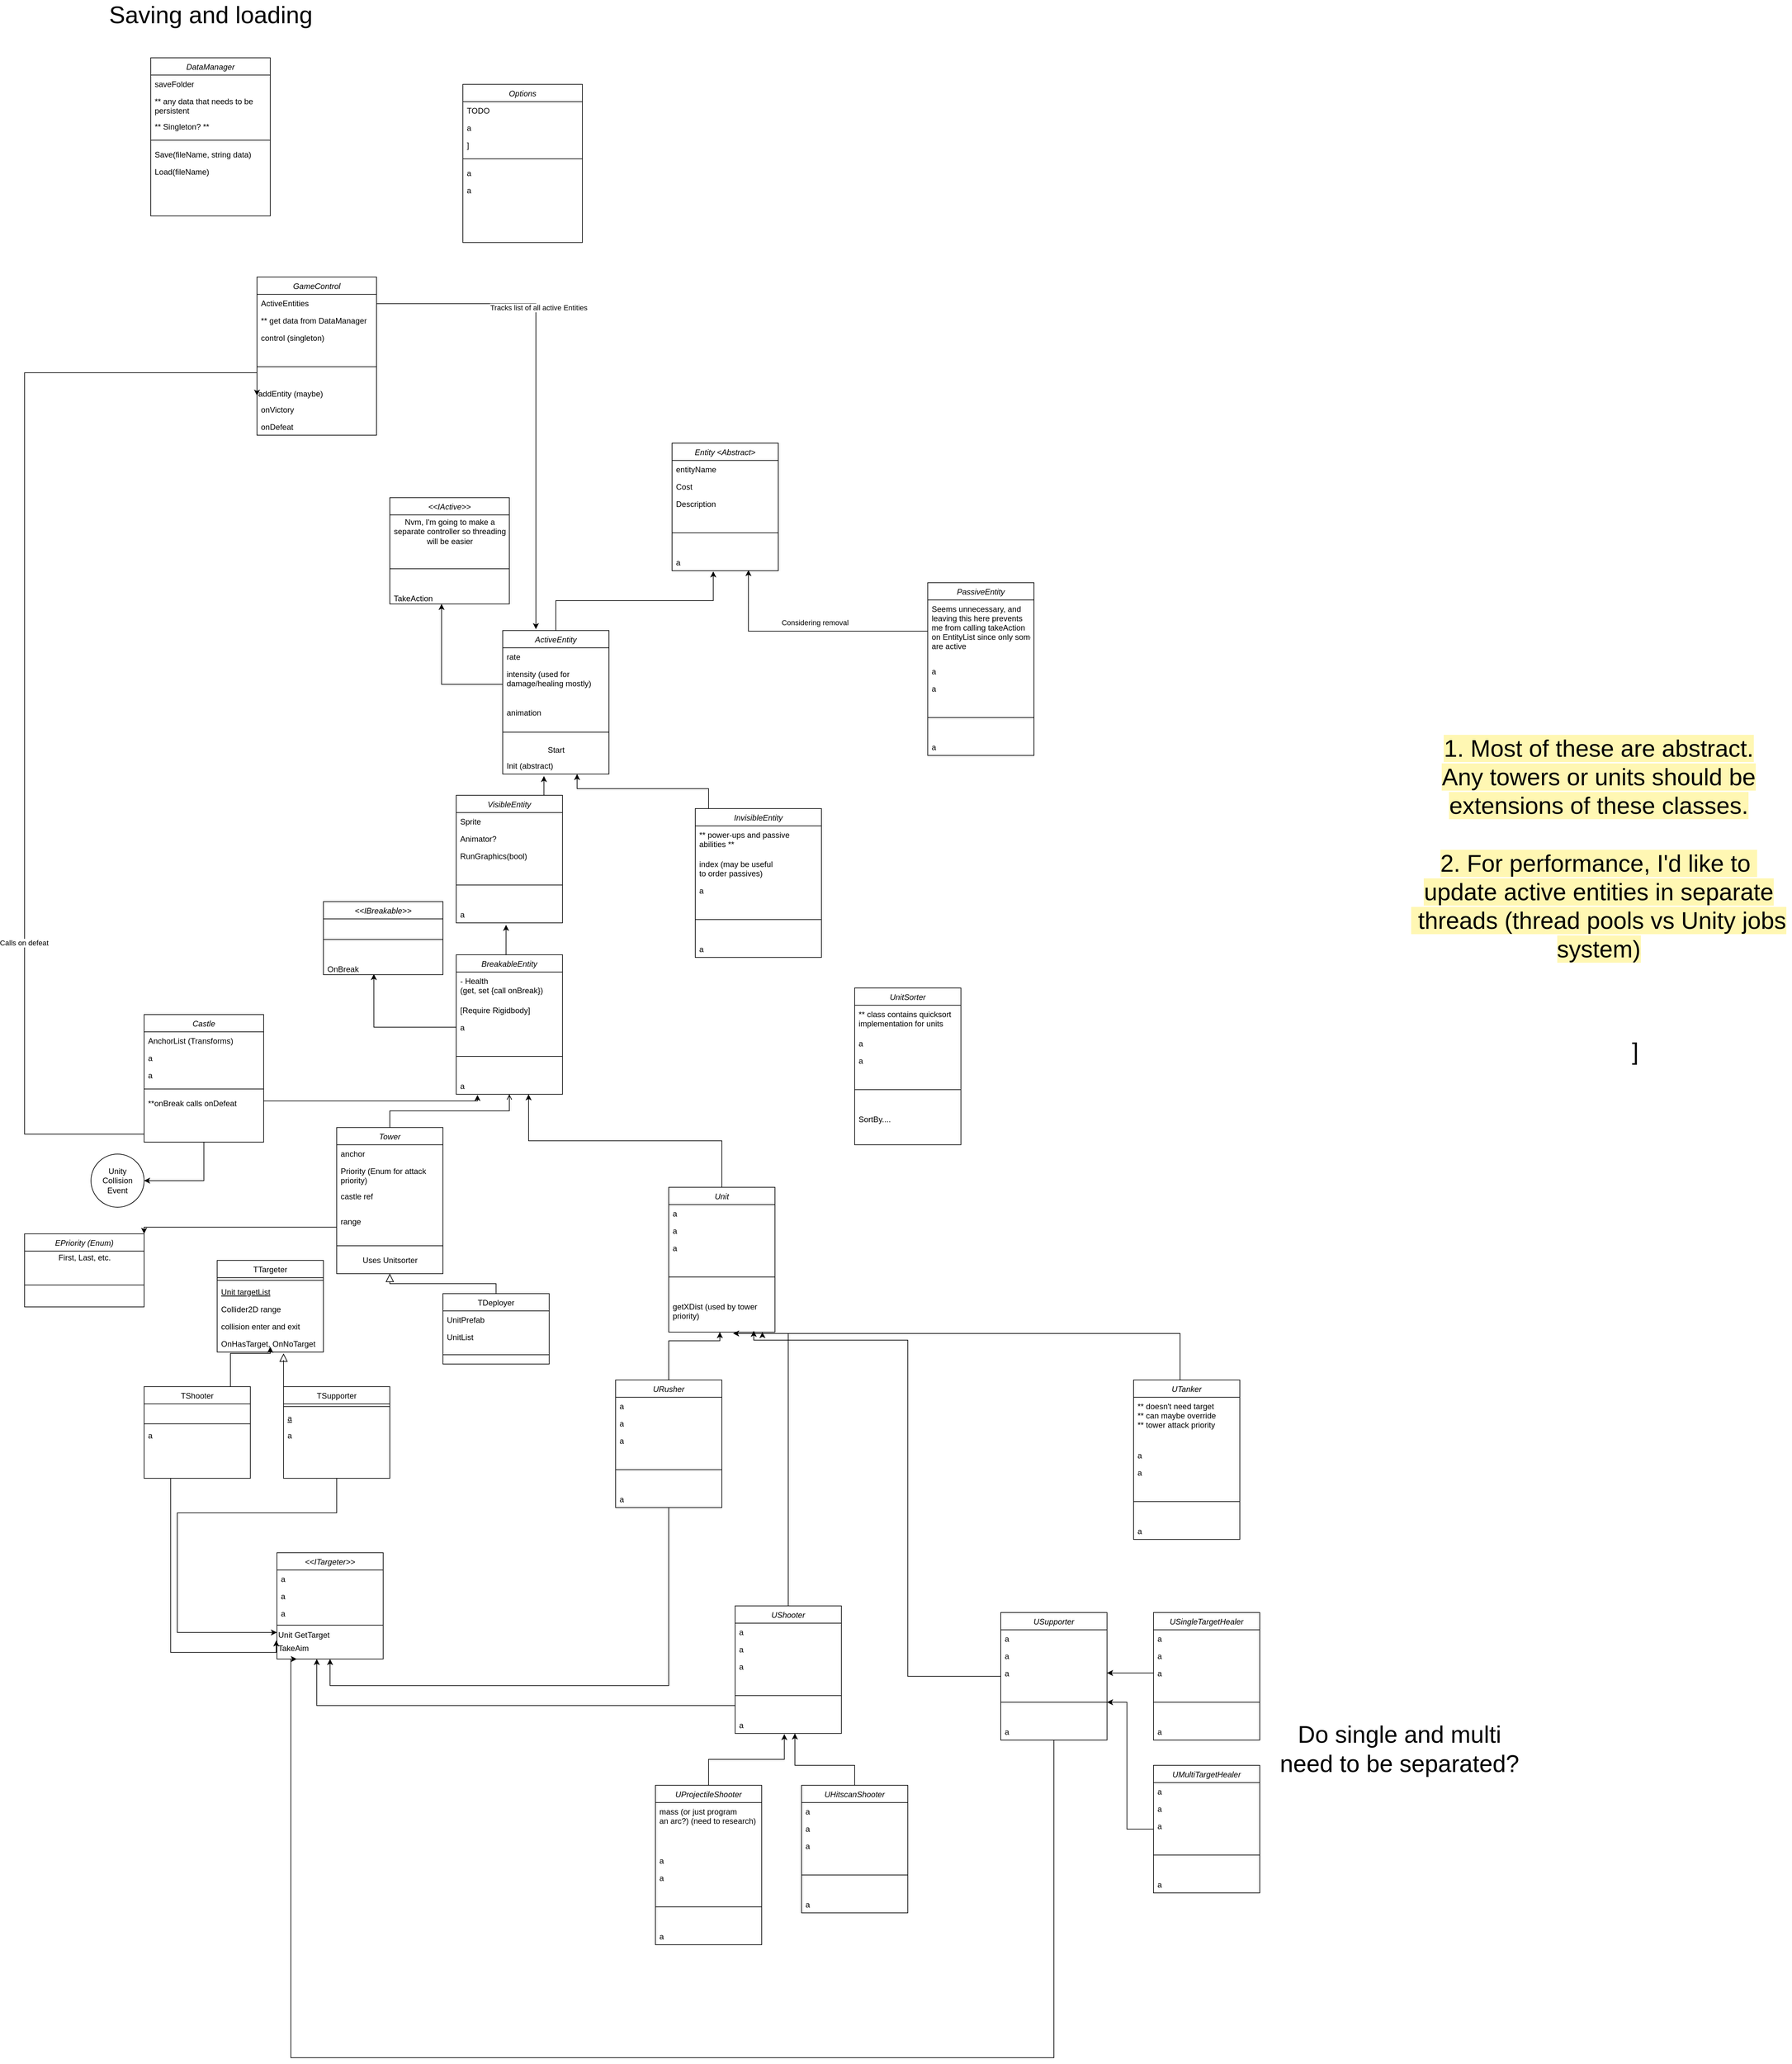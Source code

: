 <mxfile version="14.4.3" type="device"><diagram id="C5RBs43oDa-KdzZeNtuy" name="Page-1"><mxGraphModel dx="1486" dy="2566" grid="1" gridSize="10" guides="1" tooltips="1" connect="1" arrows="1" fold="1" page="0" pageScale="1" pageWidth="827" pageHeight="1169" math="0" shadow="0"><root><mxCell id="WIyWlLk6GJQsqaUBKTNV-0"/><mxCell id="WIyWlLk6GJQsqaUBKTNV-1" parent="WIyWlLk6GJQsqaUBKTNV-0"/><mxCell id="t6AwzEOPGJDK_qYzLXBV-18" style="edgeStyle=orthogonalEdgeStyle;rounded=0;orthogonalLoop=1;jettySize=auto;html=1;entryX=1;entryY=0;entryDx=0;entryDy=0;" parent="WIyWlLk6GJQsqaUBKTNV-1" source="zkfFHV4jXpPFQw0GAbJ--0" target="t6AwzEOPGJDK_qYzLXBV-14" edge="1"><mxGeometry relative="1" as="geometry"><Array as="points"><mxPoint x="-70" y="270"/></Array></mxGeometry></mxCell><mxCell id="zkfFHV4jXpPFQw0GAbJ--0" value="Tower" style="swimlane;fontStyle=2;align=center;verticalAlign=top;childLayout=stackLayout;horizontal=1;startSize=26;horizontalStack=0;resizeParent=1;resizeLast=0;collapsible=1;marginBottom=0;rounded=0;shadow=0;strokeWidth=1;" parent="WIyWlLk6GJQsqaUBKTNV-1" vertex="1"><mxGeometry x="220" y="120" width="160" height="220" as="geometry"><mxRectangle x="230" y="140" width="160" height="26" as="alternateBounds"/></mxGeometry></mxCell><mxCell id="zkfFHV4jXpPFQw0GAbJ--1" value="anchor" style="text;align=left;verticalAlign=top;spacingLeft=4;spacingRight=4;overflow=hidden;rotatable=0;points=[[0,0.5],[1,0.5]];portConstraint=eastwest;" parent="zkfFHV4jXpPFQw0GAbJ--0" vertex="1"><mxGeometry y="26" width="160" height="26" as="geometry"/></mxCell><object label="Priority (Enum for attack&#10;priority)" Description="" id="rLMR7tipiQ-I_2XGg_3I-0"><mxCell style="text;align=left;verticalAlign=top;spacingLeft=4;spacingRight=4;overflow=hidden;rotatable=0;points=[[0,0.5],[1,0.5]];portConstraint=eastwest;rounded=0;shadow=0;html=0;" parent="zkfFHV4jXpPFQw0GAbJ--0" vertex="1"><mxGeometry y="52" width="160" height="38" as="geometry"/></mxCell></object><object label="castle ref" Description="" id="rLMR7tipiQ-I_2XGg_3I-70"><mxCell style="text;align=left;verticalAlign=top;spacingLeft=4;spacingRight=4;overflow=hidden;rotatable=0;points=[[0,0.5],[1,0.5]];portConstraint=eastwest;rounded=0;shadow=0;html=0;" parent="zkfFHV4jXpPFQw0GAbJ--0" vertex="1"><mxGeometry y="90" width="160" height="38" as="geometry"/></mxCell></object><object label="range" Description="" id="az4j72UUkvXFWke8_R6J-3"><mxCell style="text;align=left;verticalAlign=top;spacingLeft=4;spacingRight=4;overflow=hidden;rotatable=0;points=[[0,0.5],[1,0.5]];portConstraint=eastwest;rounded=0;shadow=0;html=0;" parent="zkfFHV4jXpPFQw0GAbJ--0" vertex="1"><mxGeometry y="128" width="160" height="38" as="geometry"/></mxCell></object><mxCell id="zkfFHV4jXpPFQw0GAbJ--4" value="" style="line;html=1;strokeWidth=1;align=left;verticalAlign=middle;spacingTop=-1;spacingLeft=3;spacingRight=3;rotatable=0;labelPosition=right;points=[];portConstraint=eastwest;" parent="zkfFHV4jXpPFQw0GAbJ--0" vertex="1"><mxGeometry y="166" width="160" height="24" as="geometry"/></mxCell><mxCell id="az4j72UUkvXFWke8_R6J-11" value="Uses Unitsorter&lt;br&gt;" style="text;html=1;align=center;verticalAlign=middle;resizable=0;points=[];autosize=1;" parent="zkfFHV4jXpPFQw0GAbJ--0" vertex="1"><mxGeometry y="190" width="160" height="20" as="geometry"/></mxCell><mxCell id="rLMR7tipiQ-I_2XGg_3I-44" style="edgeStyle=orthogonalEdgeStyle;rounded=0;orthogonalLoop=1;jettySize=auto;html=1;entryX=0;entryY=0.75;entryDx=0;entryDy=0;" parent="WIyWlLk6GJQsqaUBKTNV-1" source="zkfFHV4jXpPFQw0GAbJ--6" target="rLMR7tipiQ-I_2XGg_3I-38" edge="1"><mxGeometry relative="1" as="geometry"><Array as="points"><mxPoint x="220" y="700"/><mxPoint x="-20" y="700"/><mxPoint x="-20" y="880"/></Array></mxGeometry></mxCell><mxCell id="zkfFHV4jXpPFQw0GAbJ--6" value="TSupporter" style="swimlane;fontStyle=0;align=center;verticalAlign=top;childLayout=stackLayout;horizontal=1;startSize=26;horizontalStack=0;resizeParent=1;resizeLast=0;collapsible=1;marginBottom=0;rounded=0;shadow=0;strokeWidth=1;" parent="WIyWlLk6GJQsqaUBKTNV-1" vertex="1"><mxGeometry x="140" y="510" width="160" height="138" as="geometry"><mxRectangle x="130" y="380" width="160" height="26" as="alternateBounds"/></mxGeometry></mxCell><mxCell id="zkfFHV4jXpPFQw0GAbJ--9" value="" style="line;html=1;strokeWidth=1;align=left;verticalAlign=middle;spacingTop=-1;spacingLeft=3;spacingRight=3;rotatable=0;labelPosition=right;points=[];portConstraint=eastwest;" parent="zkfFHV4jXpPFQw0GAbJ--6" vertex="1"><mxGeometry y="26" width="160" height="8" as="geometry"/></mxCell><mxCell id="zkfFHV4jXpPFQw0GAbJ--10" value="a" style="text;align=left;verticalAlign=top;spacingLeft=4;spacingRight=4;overflow=hidden;rotatable=0;points=[[0,0.5],[1,0.5]];portConstraint=eastwest;fontStyle=4" parent="zkfFHV4jXpPFQw0GAbJ--6" vertex="1"><mxGeometry y="34" width="160" height="26" as="geometry"/></mxCell><mxCell id="zkfFHV4jXpPFQw0GAbJ--11" value="a" style="text;align=left;verticalAlign=top;spacingLeft=4;spacingRight=4;overflow=hidden;rotatable=0;points=[[0,0.5],[1,0.5]];portConstraint=eastwest;" parent="zkfFHV4jXpPFQw0GAbJ--6" vertex="1"><mxGeometry y="60" width="160" height="26" as="geometry"/></mxCell><mxCell id="zkfFHV4jXpPFQw0GAbJ--12" value="" style="endArrow=block;endSize=10;endFill=0;shadow=0;strokeWidth=1;rounded=0;edgeStyle=elbowEdgeStyle;elbow=vertical;" parent="WIyWlLk6GJQsqaUBKTNV-1" source="zkfFHV4jXpPFQw0GAbJ--6" edge="1"><mxGeometry width="160" relative="1" as="geometry"><mxPoint x="200" y="203" as="sourcePoint"/><mxPoint x="140" y="460" as="targetPoint"/><Array as="points"><mxPoint x="140" y="470"/><mxPoint x="290" y="350"/></Array></mxGeometry></mxCell><mxCell id="zkfFHV4jXpPFQw0GAbJ--13" value="TDeployer" style="swimlane;fontStyle=0;align=center;verticalAlign=top;childLayout=stackLayout;horizontal=1;startSize=26;horizontalStack=0;resizeParent=1;resizeLast=0;collapsible=1;marginBottom=0;rounded=0;shadow=0;strokeWidth=1;" parent="WIyWlLk6GJQsqaUBKTNV-1" vertex="1"><mxGeometry x="380" y="370" width="160" height="106" as="geometry"><mxRectangle x="340" y="380" width="170" height="26" as="alternateBounds"/></mxGeometry></mxCell><mxCell id="zkfFHV4jXpPFQw0GAbJ--14" value="UnitPrefab" style="text;align=left;verticalAlign=top;spacingLeft=4;spacingRight=4;overflow=hidden;rotatable=0;points=[[0,0.5],[1,0.5]];portConstraint=eastwest;" parent="zkfFHV4jXpPFQw0GAbJ--13" vertex="1"><mxGeometry y="26" width="160" height="26" as="geometry"/></mxCell><mxCell id="rLMR7tipiQ-I_2XGg_3I-86" value="UnitList" style="text;align=left;verticalAlign=top;spacingLeft=4;spacingRight=4;overflow=hidden;rotatable=0;points=[[0,0.5],[1,0.5]];portConstraint=eastwest;" parent="zkfFHV4jXpPFQw0GAbJ--13" vertex="1"><mxGeometry y="52" width="160" height="26" as="geometry"/></mxCell><mxCell id="zkfFHV4jXpPFQw0GAbJ--15" value="" style="line;html=1;strokeWidth=1;align=left;verticalAlign=middle;spacingTop=-1;spacingLeft=3;spacingRight=3;rotatable=0;labelPosition=right;points=[];portConstraint=eastwest;" parent="zkfFHV4jXpPFQw0GAbJ--13" vertex="1"><mxGeometry y="78" width="160" height="28" as="geometry"/></mxCell><mxCell id="zkfFHV4jXpPFQw0GAbJ--16" value="" style="endArrow=block;endSize=10;endFill=0;shadow=0;strokeWidth=1;rounded=0;edgeStyle=elbowEdgeStyle;elbow=vertical;" parent="WIyWlLk6GJQsqaUBKTNV-1" source="zkfFHV4jXpPFQw0GAbJ--13" target="zkfFHV4jXpPFQw0GAbJ--0" edge="1"><mxGeometry width="160" relative="1" as="geometry"><mxPoint x="210" y="373" as="sourcePoint"/><mxPoint x="310" y="271" as="targetPoint"/></mxGeometry></mxCell><mxCell id="zkfFHV4jXpPFQw0GAbJ--26" value="" style="endArrow=open;shadow=0;strokeWidth=1;rounded=0;endFill=1;edgeStyle=elbowEdgeStyle;elbow=vertical;" parent="WIyWlLk6GJQsqaUBKTNV-1" source="zkfFHV4jXpPFQw0GAbJ--0" target="rLMR7tipiQ-I_2XGg_3I-92" edge="1"><mxGeometry x="0.5" y="41" relative="1" as="geometry"><mxPoint x="380" y="192" as="sourcePoint"/><mxPoint x="540" y="192" as="targetPoint"/><mxPoint x="-40" y="32" as="offset"/></mxGeometry></mxCell><mxCell id="zkfFHV4jXpPFQw0GAbJ--27" value="" style="resizable=0;align=left;verticalAlign=bottom;labelBackgroundColor=none;fontSize=12;" parent="zkfFHV4jXpPFQw0GAbJ--26" connectable="0" vertex="1"><mxGeometry x="-1" relative="1" as="geometry"><mxPoint y="4" as="offset"/></mxGeometry></mxCell><mxCell id="zkfFHV4jXpPFQw0GAbJ--28" value="" style="resizable=0;align=right;verticalAlign=bottom;labelBackgroundColor=none;fontSize=12;" parent="zkfFHV4jXpPFQw0GAbJ--26" connectable="0" vertex="1"><mxGeometry x="1" relative="1" as="geometry"><mxPoint x="-7" y="4" as="offset"/></mxGeometry></mxCell><mxCell id="rLMR7tipiQ-I_2XGg_3I-2" value="VisibleEntity" style="swimlane;fontStyle=2;align=center;verticalAlign=top;childLayout=stackLayout;horizontal=1;startSize=26;horizontalStack=0;resizeParent=1;resizeLast=0;collapsible=1;marginBottom=0;rounded=0;shadow=0;strokeWidth=1;" parent="WIyWlLk6GJQsqaUBKTNV-1" vertex="1"><mxGeometry x="400" y="-380" width="160" height="192" as="geometry"><mxRectangle x="230" y="140" width="160" height="26" as="alternateBounds"/></mxGeometry></mxCell><mxCell id="rLMR7tipiQ-I_2XGg_3I-3" value="Sprite" style="text;align=left;verticalAlign=top;spacingLeft=4;spacingRight=4;overflow=hidden;rotatable=0;points=[[0,0.5],[1,0.5]];portConstraint=eastwest;" parent="rLMR7tipiQ-I_2XGg_3I-2" vertex="1"><mxGeometry y="26" width="160" height="26" as="geometry"/></mxCell><object label="Animator?" Description="" id="rLMR7tipiQ-I_2XGg_3I-4"><mxCell style="text;align=left;verticalAlign=top;spacingLeft=4;spacingRight=4;overflow=hidden;rotatable=0;points=[[0,0.5],[1,0.5]];portConstraint=eastwest;rounded=0;shadow=0;html=0;" parent="rLMR7tipiQ-I_2XGg_3I-2" vertex="1"><mxGeometry y="52" width="160" height="26" as="geometry"/></mxCell></object><object label="RunGraphics(bool)" Description="" id="rLMR7tipiQ-I_2XGg_3I-5"><mxCell style="text;align=left;verticalAlign=top;spacingLeft=4;spacingRight=4;overflow=hidden;rotatable=0;points=[[0,0.5],[1,0.5]];portConstraint=eastwest;rounded=0;shadow=0;html=0;" parent="rLMR7tipiQ-I_2XGg_3I-2" vertex="1"><mxGeometry y="78" width="160" height="26" as="geometry"/></mxCell></object><mxCell id="rLMR7tipiQ-I_2XGg_3I-6" value="" style="line;html=1;strokeWidth=1;align=left;verticalAlign=middle;spacingTop=-1;spacingLeft=3;spacingRight=3;rotatable=0;labelPosition=right;points=[];portConstraint=eastwest;" parent="rLMR7tipiQ-I_2XGg_3I-2" vertex="1"><mxGeometry y="104" width="160" height="62" as="geometry"/></mxCell><object label="a" Description="" id="rLMR7tipiQ-I_2XGg_3I-7"><mxCell style="text;align=left;verticalAlign=top;spacingLeft=4;spacingRight=4;overflow=hidden;rotatable=0;points=[[0,0.5],[1,0.5]];portConstraint=eastwest;rounded=0;shadow=0;html=0;" parent="rLMR7tipiQ-I_2XGg_3I-2" vertex="1"><mxGeometry y="166" width="160" height="26" as="geometry"/></mxCell></object><mxCell id="rLMR7tipiQ-I_2XGg_3I-14" style="edgeStyle=orthogonalEdgeStyle;rounded=0;orthogonalLoop=1;jettySize=auto;html=1;entryX=0.681;entryY=1;entryDx=0;entryDy=0;entryPerimeter=0;" parent="WIyWlLk6GJQsqaUBKTNV-1" source="rLMR7tipiQ-I_2XGg_3I-8" target="rLMR7tipiQ-I_2XGg_3I-92" edge="1"><mxGeometry relative="1" as="geometry"/></mxCell><mxCell id="rLMR7tipiQ-I_2XGg_3I-8" value="Unit" style="swimlane;fontStyle=2;align=center;verticalAlign=top;childLayout=stackLayout;horizontal=1;startSize=26;horizontalStack=0;resizeParent=1;resizeLast=0;collapsible=1;marginBottom=0;rounded=0;shadow=0;strokeWidth=1;" parent="WIyWlLk6GJQsqaUBKTNV-1" vertex="1"><mxGeometry x="720" y="210" width="160" height="218" as="geometry"><mxRectangle x="230" y="140" width="160" height="26" as="alternateBounds"/></mxGeometry></mxCell><mxCell id="rLMR7tipiQ-I_2XGg_3I-9" value="a" style="text;align=left;verticalAlign=top;spacingLeft=4;spacingRight=4;overflow=hidden;rotatable=0;points=[[0,0.5],[1,0.5]];portConstraint=eastwest;" parent="rLMR7tipiQ-I_2XGg_3I-8" vertex="1"><mxGeometry y="26" width="160" height="26" as="geometry"/></mxCell><object label="a" Description="" id="rLMR7tipiQ-I_2XGg_3I-10"><mxCell style="text;align=left;verticalAlign=top;spacingLeft=4;spacingRight=4;overflow=hidden;rotatable=0;points=[[0,0.5],[1,0.5]];portConstraint=eastwest;rounded=0;shadow=0;html=0;" parent="rLMR7tipiQ-I_2XGg_3I-8" vertex="1"><mxGeometry y="52" width="160" height="26" as="geometry"/></mxCell></object><object label="a" Description="" id="rLMR7tipiQ-I_2XGg_3I-11"><mxCell style="text;align=left;verticalAlign=top;spacingLeft=4;spacingRight=4;overflow=hidden;rotatable=0;points=[[0,0.5],[1,0.5]];portConstraint=eastwest;rounded=0;shadow=0;html=0;" parent="rLMR7tipiQ-I_2XGg_3I-8" vertex="1"><mxGeometry y="78" width="160" height="26" as="geometry"/></mxCell></object><mxCell id="rLMR7tipiQ-I_2XGg_3I-12" value="" style="line;html=1;strokeWidth=1;align=left;verticalAlign=middle;spacingTop=-1;spacingLeft=3;spacingRight=3;rotatable=0;labelPosition=right;points=[];portConstraint=eastwest;" parent="rLMR7tipiQ-I_2XGg_3I-8" vertex="1"><mxGeometry y="104" width="160" height="62" as="geometry"/></mxCell><object label="getXDist (used by tower &#10;priority)" Description="" id="rLMR7tipiQ-I_2XGg_3I-13"><mxCell style="text;align=left;verticalAlign=top;spacingLeft=4;spacingRight=4;overflow=hidden;rotatable=0;points=[[0,0.5],[1,0.5]];portConstraint=eastwest;rounded=0;shadow=0;html=0;" parent="rLMR7tipiQ-I_2XGg_3I-8" vertex="1"><mxGeometry y="166" width="160" height="52" as="geometry"/></mxCell></object><mxCell id="rLMR7tipiQ-I_2XGg_3I-16" value="Entity &lt;Abstract&gt;" style="swimlane;fontStyle=2;align=center;verticalAlign=top;childLayout=stackLayout;horizontal=1;startSize=26;horizontalStack=0;resizeParent=1;resizeLast=0;collapsible=1;marginBottom=0;rounded=0;shadow=0;strokeWidth=1;" parent="WIyWlLk6GJQsqaUBKTNV-1" vertex="1"><mxGeometry x="725" y="-910" width="160" height="192" as="geometry"><mxRectangle x="230" y="140" width="160" height="26" as="alternateBounds"/></mxGeometry></mxCell><mxCell id="rLMR7tipiQ-I_2XGg_3I-17" value="entityName" style="text;align=left;verticalAlign=top;spacingLeft=4;spacingRight=4;overflow=hidden;rotatable=0;points=[[0,0.5],[1,0.5]];portConstraint=eastwest;" parent="rLMR7tipiQ-I_2XGg_3I-16" vertex="1"><mxGeometry y="26" width="160" height="26" as="geometry"/></mxCell><object label="Cost" Description="" id="rLMR7tipiQ-I_2XGg_3I-18"><mxCell style="text;align=left;verticalAlign=top;spacingLeft=4;spacingRight=4;overflow=hidden;rotatable=0;points=[[0,0.5],[1,0.5]];portConstraint=eastwest;rounded=0;shadow=0;html=0;" parent="rLMR7tipiQ-I_2XGg_3I-16" vertex="1"><mxGeometry y="52" width="160" height="26" as="geometry"/></mxCell></object><object label="Description" Description="" id="rLMR7tipiQ-I_2XGg_3I-19"><mxCell style="text;align=left;verticalAlign=top;spacingLeft=4;spacingRight=4;overflow=hidden;rotatable=0;points=[[0,0.5],[1,0.5]];portConstraint=eastwest;rounded=0;shadow=0;html=0;" parent="rLMR7tipiQ-I_2XGg_3I-16" vertex="1"><mxGeometry y="78" width="160" height="26" as="geometry"/></mxCell></object><mxCell id="rLMR7tipiQ-I_2XGg_3I-20" value="" style="line;html=1;strokeWidth=1;align=left;verticalAlign=middle;spacingTop=-1;spacingLeft=3;spacingRight=3;rotatable=0;labelPosition=right;points=[];portConstraint=eastwest;" parent="rLMR7tipiQ-I_2XGg_3I-16" vertex="1"><mxGeometry y="104" width="160" height="62" as="geometry"/></mxCell><object label="a" Description="" id="rLMR7tipiQ-I_2XGg_3I-21"><mxCell style="text;align=left;verticalAlign=top;spacingLeft=4;spacingRight=4;overflow=hidden;rotatable=0;points=[[0,0.5],[1,0.5]];portConstraint=eastwest;rounded=0;shadow=0;html=0;" parent="rLMR7tipiQ-I_2XGg_3I-16" vertex="1"><mxGeometry y="166" width="160" height="26" as="geometry"/></mxCell></object><mxCell id="rLMR7tipiQ-I_2XGg_3I-28" style="edgeStyle=orthogonalEdgeStyle;rounded=0;orthogonalLoop=1;jettySize=auto;html=1;entryX=0.7;entryY=1;entryDx=0;entryDy=0;entryPerimeter=0;" parent="WIyWlLk6GJQsqaUBKTNV-1" source="rLMR7tipiQ-I_2XGg_3I-22" target="rLMR7tipiQ-I_2XGg_3I-76" edge="1"><mxGeometry relative="1" as="geometry"><mxPoint x="640" y="-190" as="targetPoint"/><Array as="points"><mxPoint x="780" y="-390"/><mxPoint x="582" y="-390"/></Array></mxGeometry></mxCell><mxCell id="rLMR7tipiQ-I_2XGg_3I-22" value="InvisibleEntity" style="swimlane;fontStyle=2;align=center;verticalAlign=top;childLayout=stackLayout;horizontal=1;startSize=26;horizontalStack=0;resizeParent=1;resizeLast=0;collapsible=1;marginBottom=0;rounded=0;shadow=0;strokeWidth=1;" parent="WIyWlLk6GJQsqaUBKTNV-1" vertex="1"><mxGeometry x="760" y="-360" width="190" height="224" as="geometry"><mxRectangle x="230" y="140" width="160" height="26" as="alternateBounds"/></mxGeometry></mxCell><mxCell id="rLMR7tipiQ-I_2XGg_3I-23" value="** power-ups and passive &#10;abilities **&#10;" style="text;align=left;verticalAlign=top;spacingLeft=4;spacingRight=4;overflow=hidden;rotatable=0;points=[[0,0.5],[1,0.5]];portConstraint=eastwest;" parent="rLMR7tipiQ-I_2XGg_3I-22" vertex="1"><mxGeometry y="26" width="190" height="44" as="geometry"/></mxCell><object label="index (may be useful &#10;to order passives)" Description="" id="rLMR7tipiQ-I_2XGg_3I-24"><mxCell style="text;align=left;verticalAlign=top;spacingLeft=4;spacingRight=4;overflow=hidden;rotatable=0;points=[[0,0.5],[1,0.5]];portConstraint=eastwest;rounded=0;shadow=0;html=0;" parent="rLMR7tipiQ-I_2XGg_3I-22" vertex="1"><mxGeometry y="70" width="190" height="40" as="geometry"/></mxCell></object><object label="a" Description="" id="rLMR7tipiQ-I_2XGg_3I-25"><mxCell style="text;align=left;verticalAlign=top;spacingLeft=4;spacingRight=4;overflow=hidden;rotatable=0;points=[[0,0.5],[1,0.5]];portConstraint=eastwest;rounded=0;shadow=0;html=0;" parent="rLMR7tipiQ-I_2XGg_3I-22" vertex="1"><mxGeometry y="110" width="190" height="26" as="geometry"/></mxCell></object><mxCell id="rLMR7tipiQ-I_2XGg_3I-26" value="" style="line;html=1;strokeWidth=1;align=left;verticalAlign=middle;spacingTop=-1;spacingLeft=3;spacingRight=3;rotatable=0;labelPosition=right;points=[];portConstraint=eastwest;" parent="rLMR7tipiQ-I_2XGg_3I-22" vertex="1"><mxGeometry y="136" width="190" height="62" as="geometry"/></mxCell><object label="a" Description="" id="rLMR7tipiQ-I_2XGg_3I-27"><mxCell style="text;align=left;verticalAlign=top;spacingLeft=4;spacingRight=4;overflow=hidden;rotatable=0;points=[[0,0.5],[1,0.5]];portConstraint=eastwest;rounded=0;shadow=0;html=0;" parent="rLMR7tipiQ-I_2XGg_3I-22" vertex="1"><mxGeometry y="198" width="190" height="26" as="geometry"/></mxCell></object><mxCell id="rLMR7tipiQ-I_2XGg_3I-37" style="edgeStyle=orthogonalEdgeStyle;rounded=0;orthogonalLoop=1;jettySize=auto;html=1;" parent="WIyWlLk6GJQsqaUBKTNV-1" source="rLMR7tipiQ-I_2XGg_3I-32" edge="1"><mxGeometry relative="1" as="geometry"><mxPoint x="120" y="450" as="targetPoint"/><Array as="points"><mxPoint x="60" y="460"/><mxPoint x="120" y="460"/></Array></mxGeometry></mxCell><mxCell id="rLMR7tipiQ-I_2XGg_3I-45" style="edgeStyle=orthogonalEdgeStyle;rounded=0;orthogonalLoop=1;jettySize=auto;html=1;entryX=-0.006;entryY=0.9;entryDx=0;entryDy=0;entryPerimeter=0;" parent="WIyWlLk6GJQsqaUBKTNV-1" source="rLMR7tipiQ-I_2XGg_3I-32" target="rLMR7tipiQ-I_2XGg_3I-43" edge="1"><mxGeometry relative="1" as="geometry"><mxPoint x="-40" y="250" as="targetPoint"/><Array as="points"><mxPoint x="60" y="550"/><mxPoint x="-30" y="550"/><mxPoint x="-30" y="910"/><mxPoint x="129" y="910"/></Array></mxGeometry></mxCell><mxCell id="rLMR7tipiQ-I_2XGg_3I-32" value="TShooter" style="swimlane;fontStyle=0;align=center;verticalAlign=top;childLayout=stackLayout;horizontal=1;startSize=26;horizontalStack=0;resizeParent=1;resizeLast=0;collapsible=1;marginBottom=0;rounded=0;shadow=0;strokeWidth=1;" parent="WIyWlLk6GJQsqaUBKTNV-1" vertex="1"><mxGeometry x="-70" y="510" width="160" height="138" as="geometry"><mxRectangle x="130" y="380" width="160" height="26" as="alternateBounds"/></mxGeometry></mxCell><mxCell id="zkfFHV4jXpPFQw0GAbJ--7" value="  " style="text;align=left;verticalAlign=top;spacingLeft=4;spacingRight=4;overflow=hidden;rotatable=0;points=[[0,0.5],[1,0.5]];portConstraint=eastwest;" parent="rLMR7tipiQ-I_2XGg_3I-32" vertex="1"><mxGeometry y="26" width="160" height="26" as="geometry"/></mxCell><mxCell id="rLMR7tipiQ-I_2XGg_3I-34" value="" style="line;html=1;strokeWidth=1;align=left;verticalAlign=middle;spacingTop=-1;spacingLeft=3;spacingRight=3;rotatable=0;labelPosition=right;points=[];portConstraint=eastwest;" parent="rLMR7tipiQ-I_2XGg_3I-32" vertex="1"><mxGeometry y="52" width="160" height="8" as="geometry"/></mxCell><mxCell id="rLMR7tipiQ-I_2XGg_3I-36" value="a" style="text;align=left;verticalAlign=top;spacingLeft=4;spacingRight=4;overflow=hidden;rotatable=0;points=[[0,0.5],[1,0.5]];portConstraint=eastwest;" parent="rLMR7tipiQ-I_2XGg_3I-32" vertex="1"><mxGeometry y="60" width="160" height="26" as="geometry"/></mxCell><mxCell id="rLMR7tipiQ-I_2XGg_3I-38" value="&lt;&lt;ITargeter&gt;&gt;" style="swimlane;fontStyle=2;align=center;verticalAlign=top;childLayout=stackLayout;horizontal=1;startSize=26;horizontalStack=0;resizeParent=1;resizeLast=0;collapsible=1;marginBottom=0;rounded=0;shadow=0;strokeWidth=1;" parent="WIyWlLk6GJQsqaUBKTNV-1" vertex="1"><mxGeometry x="130" y="760" width="160" height="160" as="geometry"><mxRectangle x="230" y="140" width="160" height="26" as="alternateBounds"/></mxGeometry></mxCell><mxCell id="rLMR7tipiQ-I_2XGg_3I-39" value="a" style="text;align=left;verticalAlign=top;spacingLeft=4;spacingRight=4;overflow=hidden;rotatable=0;points=[[0,0.5],[1,0.5]];portConstraint=eastwest;" parent="rLMR7tipiQ-I_2XGg_3I-38" vertex="1"><mxGeometry y="26" width="160" height="26" as="geometry"/></mxCell><object label="a" Description="" id="rLMR7tipiQ-I_2XGg_3I-40"><mxCell style="text;align=left;verticalAlign=top;spacingLeft=4;spacingRight=4;overflow=hidden;rotatable=0;points=[[0,0.5],[1,0.5]];portConstraint=eastwest;rounded=0;shadow=0;html=0;" parent="rLMR7tipiQ-I_2XGg_3I-38" vertex="1"><mxGeometry y="52" width="160" height="26" as="geometry"/></mxCell></object><object label="a" Description="" id="rLMR7tipiQ-I_2XGg_3I-41"><mxCell style="text;align=left;verticalAlign=top;spacingLeft=4;spacingRight=4;overflow=hidden;rotatable=0;points=[[0,0.5],[1,0.5]];portConstraint=eastwest;rounded=0;shadow=0;html=0;" parent="rLMR7tipiQ-I_2XGg_3I-38" vertex="1"><mxGeometry y="78" width="160" height="26" as="geometry"/></mxCell></object><mxCell id="rLMR7tipiQ-I_2XGg_3I-42" value="" style="line;html=1;strokeWidth=1;align=left;verticalAlign=middle;spacingTop=-1;spacingLeft=3;spacingRight=3;rotatable=0;labelPosition=right;points=[];portConstraint=eastwest;" parent="rLMR7tipiQ-I_2XGg_3I-38" vertex="1"><mxGeometry y="104" width="160" height="10" as="geometry"/></mxCell><mxCell id="rLMR7tipiQ-I_2XGg_3I-43" value="Unit GetTarget" style="text;html=1;align=left;verticalAlign=middle;resizable=0;points=[];autosize=1;" parent="rLMR7tipiQ-I_2XGg_3I-38" vertex="1"><mxGeometry y="114" width="160" height="20" as="geometry"/></mxCell><mxCell id="t6AwzEOPGJDK_qYzLXBV-0" value="TakeAim" style="text;html=1;align=left;verticalAlign=middle;resizable=0;points=[];autosize=1;" parent="rLMR7tipiQ-I_2XGg_3I-38" vertex="1"><mxGeometry y="134" width="160" height="20" as="geometry"/></mxCell><mxCell id="rLMR7tipiQ-I_2XGg_3I-52" style="edgeStyle=orthogonalEdgeStyle;rounded=0;orthogonalLoop=1;jettySize=auto;html=1;" parent="WIyWlLk6GJQsqaUBKTNV-1" source="rLMR7tipiQ-I_2XGg_3I-46" target="rLMR7tipiQ-I_2XGg_3I-13" edge="1"><mxGeometry relative="1" as="geometry"><mxPoint x="797" y="380" as="targetPoint"/><Array as="points"><mxPoint x="720" y="441"/><mxPoint x="797" y="441"/></Array></mxGeometry></mxCell><mxCell id="rLMR7tipiQ-I_2XGg_3I-46" value="URusher" style="swimlane;fontStyle=2;align=center;verticalAlign=top;childLayout=stackLayout;horizontal=1;startSize=26;horizontalStack=0;resizeParent=1;resizeLast=0;collapsible=1;marginBottom=0;rounded=0;shadow=0;strokeWidth=1;" parent="WIyWlLk6GJQsqaUBKTNV-1" vertex="1"><mxGeometry x="640" y="500" width="160" height="192" as="geometry"><mxRectangle x="230" y="140" width="160" height="26" as="alternateBounds"/></mxGeometry></mxCell><mxCell id="rLMR7tipiQ-I_2XGg_3I-47" value="a" style="text;align=left;verticalAlign=top;spacingLeft=4;spacingRight=4;overflow=hidden;rotatable=0;points=[[0,0.5],[1,0.5]];portConstraint=eastwest;" parent="rLMR7tipiQ-I_2XGg_3I-46" vertex="1"><mxGeometry y="26" width="160" height="26" as="geometry"/></mxCell><object label="a" Description="" id="rLMR7tipiQ-I_2XGg_3I-48"><mxCell style="text;align=left;verticalAlign=top;spacingLeft=4;spacingRight=4;overflow=hidden;rotatable=0;points=[[0,0.5],[1,0.5]];portConstraint=eastwest;rounded=0;shadow=0;html=0;" parent="rLMR7tipiQ-I_2XGg_3I-46" vertex="1"><mxGeometry y="52" width="160" height="26" as="geometry"/></mxCell></object><object label="a" Description="" id="rLMR7tipiQ-I_2XGg_3I-49"><mxCell style="text;align=left;verticalAlign=top;spacingLeft=4;spacingRight=4;overflow=hidden;rotatable=0;points=[[0,0.5],[1,0.5]];portConstraint=eastwest;rounded=0;shadow=0;html=0;" parent="rLMR7tipiQ-I_2XGg_3I-46" vertex="1"><mxGeometry y="78" width="160" height="26" as="geometry"/></mxCell></object><mxCell id="rLMR7tipiQ-I_2XGg_3I-50" value="" style="line;html=1;strokeWidth=1;align=left;verticalAlign=middle;spacingTop=-1;spacingLeft=3;spacingRight=3;rotatable=0;labelPosition=right;points=[];portConstraint=eastwest;" parent="rLMR7tipiQ-I_2XGg_3I-46" vertex="1"><mxGeometry y="104" width="160" height="62" as="geometry"/></mxCell><object label="a" Description="" id="rLMR7tipiQ-I_2XGg_3I-51"><mxCell style="text;align=left;verticalAlign=top;spacingLeft=4;spacingRight=4;overflow=hidden;rotatable=0;points=[[0,0.5],[1,0.5]];portConstraint=eastwest;rounded=0;shadow=0;html=0;" parent="rLMR7tipiQ-I_2XGg_3I-46" vertex="1"><mxGeometry y="166" width="160" height="26" as="geometry"/></mxCell></object><mxCell id="rLMR7tipiQ-I_2XGg_3I-59" style="edgeStyle=orthogonalEdgeStyle;rounded=0;orthogonalLoop=1;jettySize=auto;html=1;entryX=0.606;entryY=1.038;entryDx=0;entryDy=0;entryPerimeter=0;" parent="WIyWlLk6GJQsqaUBKTNV-1" source="rLMR7tipiQ-I_2XGg_3I-53" target="rLMR7tipiQ-I_2XGg_3I-13" edge="1"><mxGeometry relative="1" as="geometry"><mxPoint x="820" y="390" as="targetPoint"/></mxGeometry></mxCell><mxCell id="rLMR7tipiQ-I_2XGg_3I-174" style="edgeStyle=orthogonalEdgeStyle;rounded=0;orthogonalLoop=1;jettySize=auto;html=1;" parent="WIyWlLk6GJQsqaUBKTNV-1" source="rLMR7tipiQ-I_2XGg_3I-53" edge="1"><mxGeometry relative="1" as="geometry"><Array as="points"><mxPoint x="190" y="990"/></Array><mxPoint x="190" y="920" as="targetPoint"/></mxGeometry></mxCell><mxCell id="rLMR7tipiQ-I_2XGg_3I-53" value="UShooter" style="swimlane;fontStyle=2;align=center;verticalAlign=top;childLayout=stackLayout;horizontal=1;startSize=26;horizontalStack=0;resizeParent=1;resizeLast=0;collapsible=1;marginBottom=0;rounded=0;shadow=0;strokeWidth=1;" parent="WIyWlLk6GJQsqaUBKTNV-1" vertex="1"><mxGeometry x="820" y="840" width="160" height="192" as="geometry"><mxRectangle x="230" y="140" width="160" height="26" as="alternateBounds"/></mxGeometry></mxCell><mxCell id="rLMR7tipiQ-I_2XGg_3I-54" value="a" style="text;align=left;verticalAlign=top;spacingLeft=4;spacingRight=4;overflow=hidden;rotatable=0;points=[[0,0.5],[1,0.5]];portConstraint=eastwest;" parent="rLMR7tipiQ-I_2XGg_3I-53" vertex="1"><mxGeometry y="26" width="160" height="26" as="geometry"/></mxCell><object label="a" Description="" id="rLMR7tipiQ-I_2XGg_3I-55"><mxCell style="text;align=left;verticalAlign=top;spacingLeft=4;spacingRight=4;overflow=hidden;rotatable=0;points=[[0,0.5],[1,0.5]];portConstraint=eastwest;rounded=0;shadow=0;html=0;" parent="rLMR7tipiQ-I_2XGg_3I-53" vertex="1"><mxGeometry y="52" width="160" height="26" as="geometry"/></mxCell></object><object label="a" Description="" id="rLMR7tipiQ-I_2XGg_3I-56"><mxCell style="text;align=left;verticalAlign=top;spacingLeft=4;spacingRight=4;overflow=hidden;rotatable=0;points=[[0,0.5],[1,0.5]];portConstraint=eastwest;rounded=0;shadow=0;html=0;" parent="rLMR7tipiQ-I_2XGg_3I-53" vertex="1"><mxGeometry y="78" width="160" height="26" as="geometry"/></mxCell></object><mxCell id="rLMR7tipiQ-I_2XGg_3I-57" value="" style="line;html=1;strokeWidth=1;align=left;verticalAlign=middle;spacingTop=-1;spacingLeft=3;spacingRight=3;rotatable=0;labelPosition=right;points=[];portConstraint=eastwest;" parent="rLMR7tipiQ-I_2XGg_3I-53" vertex="1"><mxGeometry y="104" width="160" height="62" as="geometry"/></mxCell><object label="a" Description="" id="rLMR7tipiQ-I_2XGg_3I-58"><mxCell style="text;align=left;verticalAlign=top;spacingLeft=4;spacingRight=4;overflow=hidden;rotatable=0;points=[[0,0.5],[1,0.5]];portConstraint=eastwest;rounded=0;shadow=0;html=0;" parent="rLMR7tipiQ-I_2XGg_3I-53" vertex="1"><mxGeometry y="166" width="160" height="26" as="geometry"/></mxCell></object><mxCell id="rLMR7tipiQ-I_2XGg_3I-66" style="edgeStyle=orthogonalEdgeStyle;rounded=0;orthogonalLoop=1;jettySize=auto;html=1;entryX=0.8;entryY=0.962;entryDx=0;entryDy=0;entryPerimeter=0;" parent="WIyWlLk6GJQsqaUBKTNV-1" source="rLMR7tipiQ-I_2XGg_3I-60" target="rLMR7tipiQ-I_2XGg_3I-13" edge="1"><mxGeometry relative="1" as="geometry"><Array as="points"><mxPoint x="1080" y="440"/><mxPoint x="848" y="440"/></Array></mxGeometry></mxCell><mxCell id="rLMR7tipiQ-I_2XGg_3I-60" value="USupporter" style="swimlane;fontStyle=2;align=center;verticalAlign=top;childLayout=stackLayout;horizontal=1;startSize=26;horizontalStack=0;resizeParent=1;resizeLast=0;collapsible=1;marginBottom=0;rounded=0;shadow=0;strokeWidth=1;" parent="WIyWlLk6GJQsqaUBKTNV-1" vertex="1"><mxGeometry x="1220" y="850" width="160" height="192" as="geometry"><mxRectangle x="230" y="140" width="160" height="26" as="alternateBounds"/></mxGeometry></mxCell><mxCell id="rLMR7tipiQ-I_2XGg_3I-61" value="a" style="text;align=left;verticalAlign=top;spacingLeft=4;spacingRight=4;overflow=hidden;rotatable=0;points=[[0,0.5],[1,0.5]];portConstraint=eastwest;" parent="rLMR7tipiQ-I_2XGg_3I-60" vertex="1"><mxGeometry y="26" width="160" height="26" as="geometry"/></mxCell><object label="a" Description="" id="rLMR7tipiQ-I_2XGg_3I-62"><mxCell style="text;align=left;verticalAlign=top;spacingLeft=4;spacingRight=4;overflow=hidden;rotatable=0;points=[[0,0.5],[1,0.5]];portConstraint=eastwest;rounded=0;shadow=0;html=0;" parent="rLMR7tipiQ-I_2XGg_3I-60" vertex="1"><mxGeometry y="52" width="160" height="26" as="geometry"/></mxCell></object><object label="a" Description="" id="rLMR7tipiQ-I_2XGg_3I-63"><mxCell style="text;align=left;verticalAlign=top;spacingLeft=4;spacingRight=4;overflow=hidden;rotatable=0;points=[[0,0.5],[1,0.5]];portConstraint=eastwest;rounded=0;shadow=0;html=0;" parent="rLMR7tipiQ-I_2XGg_3I-60" vertex="1"><mxGeometry y="78" width="160" height="26" as="geometry"/></mxCell></object><mxCell id="rLMR7tipiQ-I_2XGg_3I-64" value="" style="line;html=1;strokeWidth=1;align=left;verticalAlign=middle;spacingTop=-1;spacingLeft=3;spacingRight=3;rotatable=0;labelPosition=right;points=[];portConstraint=eastwest;" parent="rLMR7tipiQ-I_2XGg_3I-60" vertex="1"><mxGeometry y="104" width="160" height="62" as="geometry"/></mxCell><object label="a" Description="" id="rLMR7tipiQ-I_2XGg_3I-65"><mxCell style="text;align=left;verticalAlign=top;spacingLeft=4;spacingRight=4;overflow=hidden;rotatable=0;points=[[0,0.5],[1,0.5]];portConstraint=eastwest;rounded=0;shadow=0;html=0;" parent="rLMR7tipiQ-I_2XGg_3I-60" vertex="1"><mxGeometry y="166" width="160" height="26" as="geometry"/></mxCell></object><mxCell id="rLMR7tipiQ-I_2XGg_3I-15" style="edgeStyle=orthogonalEdgeStyle;rounded=0;orthogonalLoop=1;jettySize=auto;html=1;entryX=0.388;entryY=1.115;entryDx=0;entryDy=0;entryPerimeter=0;" parent="WIyWlLk6GJQsqaUBKTNV-1" source="rLMR7tipiQ-I_2XGg_3I-2" target="rLMR7tipiQ-I_2XGg_3I-76" edge="1"><mxGeometry relative="1" as="geometry"><mxPoint x="540" y="-420" as="targetPoint"/><Array as="points"><mxPoint x="532" y="-380"/><mxPoint x="532" y="-380"/></Array></mxGeometry></mxCell><mxCell id="rLMR7tipiQ-I_2XGg_3I-77" style="edgeStyle=orthogonalEdgeStyle;rounded=0;orthogonalLoop=1;jettySize=auto;html=1;entryX=0.388;entryY=1.038;entryDx=0;entryDy=0;entryPerimeter=0;" parent="WIyWlLk6GJQsqaUBKTNV-1" source="rLMR7tipiQ-I_2XGg_3I-71" target="rLMR7tipiQ-I_2XGg_3I-21" edge="1"><mxGeometry relative="1" as="geometry"/></mxCell><mxCell id="rLMR7tipiQ-I_2XGg_3I-71" value="ActiveEntity" style="swimlane;fontStyle=2;align=center;verticalAlign=top;childLayout=stackLayout;horizontal=1;startSize=26;horizontalStack=0;resizeParent=1;resizeLast=0;collapsible=1;marginBottom=0;rounded=0;shadow=0;strokeWidth=1;" parent="WIyWlLk6GJQsqaUBKTNV-1" vertex="1"><mxGeometry x="470" y="-628" width="160" height="216" as="geometry"><mxRectangle x="230" y="140" width="160" height="26" as="alternateBounds"/></mxGeometry></mxCell><mxCell id="rLMR7tipiQ-I_2XGg_3I-72" value="rate" style="text;align=left;verticalAlign=top;spacingLeft=4;spacingRight=4;overflow=hidden;rotatable=0;points=[[0,0.5],[1,0.5]];portConstraint=eastwest;" parent="rLMR7tipiQ-I_2XGg_3I-71" vertex="1"><mxGeometry y="26" width="160" height="26" as="geometry"/></mxCell><object label="intensity (used for &#10;damage/healing mostly)" Description="" id="rLMR7tipiQ-I_2XGg_3I-73"><mxCell style="text;align=left;verticalAlign=top;spacingLeft=4;spacingRight=4;overflow=hidden;rotatable=0;points=[[0,0.5],[1,0.5]];portConstraint=eastwest;rounded=0;shadow=0;html=0;" parent="rLMR7tipiQ-I_2XGg_3I-71" vertex="1"><mxGeometry y="52" width="160" height="58" as="geometry"/></mxCell></object><object label="animation" Description="" id="rLMR7tipiQ-I_2XGg_3I-74"><mxCell style="text;align=left;verticalAlign=top;spacingLeft=4;spacingRight=4;overflow=hidden;rotatable=0;points=[[0,0.5],[1,0.5]];portConstraint=eastwest;rounded=0;shadow=0;html=0;" parent="rLMR7tipiQ-I_2XGg_3I-71" vertex="1"><mxGeometry y="110" width="160" height="26" as="geometry"/></mxCell></object><mxCell id="rLMR7tipiQ-I_2XGg_3I-75" value="" style="line;html=1;strokeWidth=1;align=left;verticalAlign=middle;spacingTop=-1;spacingLeft=3;spacingRight=3;rotatable=0;labelPosition=right;points=[];portConstraint=eastwest;" parent="rLMR7tipiQ-I_2XGg_3I-71" vertex="1"><mxGeometry y="136" width="160" height="34" as="geometry"/></mxCell><mxCell id="t6AwzEOPGJDK_qYzLXBV-25" value="Start" style="text;html=1;align=center;verticalAlign=middle;resizable=0;points=[];autosize=1;" parent="rLMR7tipiQ-I_2XGg_3I-71" vertex="1"><mxGeometry y="170" width="160" height="20" as="geometry"/></mxCell><object label="Init (abstract)" Description="" id="rLMR7tipiQ-I_2XGg_3I-76"><mxCell style="text;align=left;verticalAlign=top;spacingLeft=4;spacingRight=4;overflow=hidden;rotatable=0;points=[[0,0.5],[1,0.5]];portConstraint=eastwest;rounded=0;shadow=0;html=0;" parent="rLMR7tipiQ-I_2XGg_3I-71" vertex="1"><mxGeometry y="190" width="160" height="26" as="geometry"/></mxCell></object><mxCell id="rLMR7tipiQ-I_2XGg_3I-78" value="PassiveEntity" style="swimlane;fontStyle=2;align=center;verticalAlign=top;childLayout=stackLayout;horizontal=1;startSize=26;horizontalStack=0;resizeParent=1;resizeLast=0;collapsible=1;marginBottom=0;rounded=0;shadow=0;strokeWidth=1;" parent="WIyWlLk6GJQsqaUBKTNV-1" vertex="1"><mxGeometry x="1110" y="-700" width="160" height="260" as="geometry"><mxRectangle x="230" y="140" width="160" height="26" as="alternateBounds"/></mxGeometry></mxCell><mxCell id="rLMR7tipiQ-I_2XGg_3I-79" value="Seems unnecessary, and&#10;leaving this here prevents &#10;me from calling takeAction&#10;on EntityList since only some &#10;are active" style="text;align=left;verticalAlign=top;spacingLeft=4;spacingRight=4;overflow=hidden;rotatable=0;points=[[0,0.5],[1,0.5]];portConstraint=eastwest;" parent="rLMR7tipiQ-I_2XGg_3I-78" vertex="1"><mxGeometry y="26" width="160" height="94" as="geometry"/></mxCell><object label="a" Description="" id="rLMR7tipiQ-I_2XGg_3I-80"><mxCell style="text;align=left;verticalAlign=top;spacingLeft=4;spacingRight=4;overflow=hidden;rotatable=0;points=[[0,0.5],[1,0.5]];portConstraint=eastwest;rounded=0;shadow=0;html=0;" parent="rLMR7tipiQ-I_2XGg_3I-78" vertex="1"><mxGeometry y="120" width="160" height="26" as="geometry"/></mxCell></object><object label="a" Description="" id="rLMR7tipiQ-I_2XGg_3I-81"><mxCell style="text;align=left;verticalAlign=top;spacingLeft=4;spacingRight=4;overflow=hidden;rotatable=0;points=[[0,0.5],[1,0.5]];portConstraint=eastwest;rounded=0;shadow=0;html=0;" parent="rLMR7tipiQ-I_2XGg_3I-78" vertex="1"><mxGeometry y="146" width="160" height="26" as="geometry"/></mxCell></object><mxCell id="rLMR7tipiQ-I_2XGg_3I-82" value="" style="line;html=1;strokeWidth=1;align=left;verticalAlign=middle;spacingTop=-1;spacingLeft=3;spacingRight=3;rotatable=0;labelPosition=right;points=[];portConstraint=eastwest;" parent="rLMR7tipiQ-I_2XGg_3I-78" vertex="1"><mxGeometry y="172" width="160" height="62" as="geometry"/></mxCell><object label="a" Description="" id="rLMR7tipiQ-I_2XGg_3I-83"><mxCell style="text;align=left;verticalAlign=top;spacingLeft=4;spacingRight=4;overflow=hidden;rotatable=0;points=[[0,0.5],[1,0.5]];portConstraint=eastwest;rounded=0;shadow=0;html=0;" parent="rLMR7tipiQ-I_2XGg_3I-78" vertex="1"><mxGeometry y="234" width="160" height="26" as="geometry"/></mxCell></object><mxCell id="rLMR7tipiQ-I_2XGg_3I-93" style="edgeStyle=orthogonalEdgeStyle;rounded=0;orthogonalLoop=1;jettySize=auto;html=1;entryX=0.469;entryY=1.115;entryDx=0;entryDy=0;entryPerimeter=0;" parent="WIyWlLk6GJQsqaUBKTNV-1" source="rLMR7tipiQ-I_2XGg_3I-87" target="rLMR7tipiQ-I_2XGg_3I-7" edge="1"><mxGeometry relative="1" as="geometry"><Array as="points"><mxPoint x="475" y="-150"/><mxPoint x="475" y="-150"/></Array></mxGeometry></mxCell><mxCell id="rLMR7tipiQ-I_2XGg_3I-87" value="BreakableEntity" style="swimlane;fontStyle=2;align=center;verticalAlign=top;childLayout=stackLayout;horizontal=1;startSize=26;horizontalStack=0;resizeParent=1;resizeLast=0;collapsible=1;marginBottom=0;rounded=0;shadow=0;strokeWidth=1;" parent="WIyWlLk6GJQsqaUBKTNV-1" vertex="1"><mxGeometry x="400" y="-140" width="160" height="210" as="geometry"><mxRectangle x="230" y="140" width="160" height="26" as="alternateBounds"/></mxGeometry></mxCell><mxCell id="rLMR7tipiQ-I_2XGg_3I-88" value="- Health &#10;(get, set {call onBreak})" style="text;align=left;verticalAlign=top;spacingLeft=4;spacingRight=4;overflow=hidden;rotatable=0;points=[[0,0.5],[1,0.5]];portConstraint=eastwest;" parent="rLMR7tipiQ-I_2XGg_3I-87" vertex="1"><mxGeometry y="26" width="160" height="44" as="geometry"/></mxCell><object label="[Require Rigidbody]" Description="" id="rLMR7tipiQ-I_2XGg_3I-89"><mxCell style="text;align=left;verticalAlign=top;spacingLeft=4;spacingRight=4;overflow=hidden;rotatable=0;points=[[0,0.5],[1,0.5]];portConstraint=eastwest;rounded=0;shadow=0;html=0;" parent="rLMR7tipiQ-I_2XGg_3I-87" vertex="1"><mxGeometry y="70" width="160" height="26" as="geometry"/></mxCell></object><object label="a" Description="" id="rLMR7tipiQ-I_2XGg_3I-90"><mxCell style="text;align=left;verticalAlign=top;spacingLeft=4;spacingRight=4;overflow=hidden;rotatable=0;points=[[0,0.5],[1,0.5]];portConstraint=eastwest;rounded=0;shadow=0;html=0;" parent="rLMR7tipiQ-I_2XGg_3I-87" vertex="1"><mxGeometry y="96" width="160" height="26" as="geometry"/></mxCell></object><mxCell id="rLMR7tipiQ-I_2XGg_3I-91" value="" style="line;html=1;strokeWidth=1;align=left;verticalAlign=middle;spacingTop=-1;spacingLeft=3;spacingRight=3;rotatable=0;labelPosition=right;points=[];portConstraint=eastwest;" parent="rLMR7tipiQ-I_2XGg_3I-87" vertex="1"><mxGeometry y="122" width="160" height="62" as="geometry"/></mxCell><object label="a" Description="" id="rLMR7tipiQ-I_2XGg_3I-92"><mxCell style="text;align=left;verticalAlign=top;spacingLeft=4;spacingRight=4;overflow=hidden;rotatable=0;points=[[0,0.5],[1,0.5]];portConstraint=eastwest;rounded=0;shadow=0;html=0;" parent="rLMR7tipiQ-I_2XGg_3I-87" vertex="1"><mxGeometry y="184" width="160" height="26" as="geometry"/></mxCell></object><mxCell id="rLMR7tipiQ-I_2XGg_3I-101" style="edgeStyle=orthogonalEdgeStyle;rounded=0;orthogonalLoop=1;jettySize=auto;html=1;entryX=0.881;entryY=1;entryDx=0;entryDy=0;entryPerimeter=0;" parent="WIyWlLk6GJQsqaUBKTNV-1" source="rLMR7tipiQ-I_2XGg_3I-95" target="rLMR7tipiQ-I_2XGg_3I-13" edge="1"><mxGeometry relative="1" as="geometry"><Array as="points"><mxPoint x="1490" y="430"/><mxPoint x="861" y="430"/></Array></mxGeometry></mxCell><mxCell id="rLMR7tipiQ-I_2XGg_3I-95" value="UTanker" style="swimlane;fontStyle=2;align=center;verticalAlign=top;childLayout=stackLayout;horizontal=1;startSize=26;horizontalStack=0;resizeParent=1;resizeLast=0;collapsible=1;marginBottom=0;rounded=0;shadow=0;strokeWidth=1;" parent="WIyWlLk6GJQsqaUBKTNV-1" vertex="1"><mxGeometry x="1420" y="500" width="160" height="240" as="geometry"><mxRectangle x="230" y="140" width="160" height="26" as="alternateBounds"/></mxGeometry></mxCell><mxCell id="rLMR7tipiQ-I_2XGg_3I-96" value="** doesn't need target&#10;** can maybe override &#10;** tower attack priority&#10;" style="text;align=left;verticalAlign=top;spacingLeft=4;spacingRight=4;overflow=hidden;rotatable=0;points=[[0,0.5],[1,0.5]];portConstraint=eastwest;" parent="rLMR7tipiQ-I_2XGg_3I-95" vertex="1"><mxGeometry y="26" width="160" height="74" as="geometry"/></mxCell><object label="a" Description="" id="rLMR7tipiQ-I_2XGg_3I-97"><mxCell style="text;align=left;verticalAlign=top;spacingLeft=4;spacingRight=4;overflow=hidden;rotatable=0;points=[[0,0.5],[1,0.5]];portConstraint=eastwest;rounded=0;shadow=0;html=0;" parent="rLMR7tipiQ-I_2XGg_3I-95" vertex="1"><mxGeometry y="100" width="160" height="26" as="geometry"/></mxCell></object><object label="a" Description="" id="rLMR7tipiQ-I_2XGg_3I-98"><mxCell style="text;align=left;verticalAlign=top;spacingLeft=4;spacingRight=4;overflow=hidden;rotatable=0;points=[[0,0.5],[1,0.5]];portConstraint=eastwest;rounded=0;shadow=0;html=0;" parent="rLMR7tipiQ-I_2XGg_3I-95" vertex="1"><mxGeometry y="126" width="160" height="26" as="geometry"/></mxCell></object><mxCell id="rLMR7tipiQ-I_2XGg_3I-99" value="" style="line;html=1;strokeWidth=1;align=left;verticalAlign=middle;spacingTop=-1;spacingLeft=3;spacingRight=3;rotatable=0;labelPosition=right;points=[];portConstraint=eastwest;" parent="rLMR7tipiQ-I_2XGg_3I-95" vertex="1"><mxGeometry y="152" width="160" height="62" as="geometry"/></mxCell><object label="a" Description="" id="rLMR7tipiQ-I_2XGg_3I-100"><mxCell style="text;align=left;verticalAlign=top;spacingLeft=4;spacingRight=4;overflow=hidden;rotatable=0;points=[[0,0.5],[1,0.5]];portConstraint=eastwest;rounded=0;shadow=0;html=0;" parent="rLMR7tipiQ-I_2XGg_3I-95" vertex="1"><mxGeometry y="214" width="160" height="26" as="geometry"/></mxCell></object><mxCell id="rLMR7tipiQ-I_2XGg_3I-111" style="edgeStyle=orthogonalEdgeStyle;rounded=0;orthogonalLoop=1;jettySize=auto;html=1;entryX=0.2;entryY=1.038;entryDx=0;entryDy=0;entryPerimeter=0;" parent="WIyWlLk6GJQsqaUBKTNV-1" source="rLMR7tipiQ-I_2XGg_3I-104" target="rLMR7tipiQ-I_2XGg_3I-92" edge="1"><mxGeometry relative="1" as="geometry"><Array as="points"><mxPoint x="432" y="80"/></Array></mxGeometry></mxCell><mxCell id="rLMR7tipiQ-I_2XGg_3I-118" style="edgeStyle=orthogonalEdgeStyle;rounded=0;orthogonalLoop=1;jettySize=auto;html=1;entryX=0;entryY=0.75;entryDx=0;entryDy=0;" parent="WIyWlLk6GJQsqaUBKTNV-1" source="rLMR7tipiQ-I_2XGg_3I-104" target="rLMR7tipiQ-I_2XGg_3I-112" edge="1"><mxGeometry relative="1" as="geometry"><mxPoint x="-130" y="-710" as="targetPoint"/><Array as="points"><mxPoint x="-250" y="130"/><mxPoint x="-250" y="-1016"/><mxPoint x="100" y="-1016"/></Array></mxGeometry></mxCell><mxCell id="rLMR7tipiQ-I_2XGg_3I-119" value="Calls on defeat" style="edgeLabel;html=1;align=center;verticalAlign=middle;resizable=0;points=[];" parent="rLMR7tipiQ-I_2XGg_3I-118" vertex="1" connectable="0"><mxGeometry x="-0.453" y="1" relative="1" as="geometry"><mxPoint as="offset"/></mxGeometry></mxCell><mxCell id="t6AwzEOPGJDK_qYzLXBV-21" style="edgeStyle=orthogonalEdgeStyle;rounded=0;orthogonalLoop=1;jettySize=auto;html=1;" parent="WIyWlLk6GJQsqaUBKTNV-1" source="rLMR7tipiQ-I_2XGg_3I-104" target="t6AwzEOPGJDK_qYzLXBV-24" edge="1"><mxGeometry relative="1" as="geometry"><mxPoint y="200" as="targetPoint"/><Array as="points"><mxPoint x="20" y="200"/></Array></mxGeometry></mxCell><mxCell id="rLMR7tipiQ-I_2XGg_3I-104" value="Castle" style="swimlane;fontStyle=2;align=center;verticalAlign=top;childLayout=stackLayout;horizontal=1;startSize=26;horizontalStack=0;resizeParent=1;resizeLast=0;collapsible=1;marginBottom=0;rounded=0;shadow=0;strokeWidth=1;" parent="WIyWlLk6GJQsqaUBKTNV-1" vertex="1"><mxGeometry x="-70" y="-50" width="180" height="192" as="geometry"><mxRectangle x="230" y="140" width="160" height="26" as="alternateBounds"/></mxGeometry></mxCell><mxCell id="rLMR7tipiQ-I_2XGg_3I-105" value="AnchorList (Transforms)" style="text;align=left;verticalAlign=top;spacingLeft=4;spacingRight=4;overflow=hidden;rotatable=0;points=[[0,0.5],[1,0.5]];portConstraint=eastwest;" parent="rLMR7tipiQ-I_2XGg_3I-104" vertex="1"><mxGeometry y="26" width="180" height="26" as="geometry"/></mxCell><object label="a" Description="" id="rLMR7tipiQ-I_2XGg_3I-106"><mxCell style="text;align=left;verticalAlign=top;spacingLeft=4;spacingRight=4;overflow=hidden;rotatable=0;points=[[0,0.5],[1,0.5]];portConstraint=eastwest;rounded=0;shadow=0;html=0;" parent="rLMR7tipiQ-I_2XGg_3I-104" vertex="1"><mxGeometry y="52" width="180" height="26" as="geometry"/></mxCell></object><object label="a" Description="" id="rLMR7tipiQ-I_2XGg_3I-107"><mxCell style="text;align=left;verticalAlign=top;spacingLeft=4;spacingRight=4;overflow=hidden;rotatable=0;points=[[0,0.5],[1,0.5]];portConstraint=eastwest;rounded=0;shadow=0;html=0;" parent="rLMR7tipiQ-I_2XGg_3I-104" vertex="1"><mxGeometry y="78" width="180" height="26" as="geometry"/></mxCell></object><mxCell id="rLMR7tipiQ-I_2XGg_3I-108" value="" style="line;html=1;strokeWidth=1;align=left;verticalAlign=middle;spacingTop=-1;spacingLeft=3;spacingRight=3;rotatable=0;labelPosition=right;points=[];portConstraint=eastwest;" parent="rLMR7tipiQ-I_2XGg_3I-104" vertex="1"><mxGeometry y="104" width="180" height="16" as="geometry"/></mxCell><object label="**onBreak calls onDefeat" Description="" id="rLMR7tipiQ-I_2XGg_3I-109"><mxCell style="text;align=left;verticalAlign=top;spacingLeft=4;spacingRight=4;overflow=hidden;rotatable=0;points=[[0,0.5],[1,0.5]];portConstraint=eastwest;rounded=0;shadow=0;html=0;" parent="rLMR7tipiQ-I_2XGg_3I-104" vertex="1"><mxGeometry y="120" width="180" height="26" as="geometry"/></mxCell></object><mxCell id="rLMR7tipiQ-I_2XGg_3I-121" style="edgeStyle=orthogonalEdgeStyle;rounded=0;orthogonalLoop=1;jettySize=auto;html=1;" parent="WIyWlLk6GJQsqaUBKTNV-1" source="rLMR7tipiQ-I_2XGg_3I-112" edge="1"><mxGeometry relative="1" as="geometry"><mxPoint x="520" y="-630" as="targetPoint"/><Array as="points"><mxPoint x="520" y="-1120"/></Array></mxGeometry></mxCell><mxCell id="rLMR7tipiQ-I_2XGg_3I-122" value="Tracks list of all active Entities" style="edgeLabel;html=1;align=center;verticalAlign=middle;resizable=0;points=[];" parent="rLMR7tipiQ-I_2XGg_3I-121" vertex="1" connectable="0"><mxGeometry x="-0.328" y="4" relative="1" as="geometry"><mxPoint as="offset"/></mxGeometry></mxCell><mxCell id="rLMR7tipiQ-I_2XGg_3I-112" value="GameControl" style="swimlane;fontStyle=2;align=center;verticalAlign=top;childLayout=stackLayout;horizontal=1;startSize=26;horizontalStack=0;resizeParent=1;resizeLast=0;collapsible=1;marginBottom=0;rounded=0;shadow=0;strokeWidth=1;" parent="WIyWlLk6GJQsqaUBKTNV-1" vertex="1"><mxGeometry x="100" y="-1160" width="180" height="238" as="geometry"><mxRectangle x="230" y="140" width="160" height="26" as="alternateBounds"/></mxGeometry></mxCell><mxCell id="rLMR7tipiQ-I_2XGg_3I-113" value="ActiveEntities" style="text;align=left;verticalAlign=top;spacingLeft=4;spacingRight=4;overflow=hidden;rotatable=0;points=[[0,0.5],[1,0.5]];portConstraint=eastwest;" parent="rLMR7tipiQ-I_2XGg_3I-112" vertex="1"><mxGeometry y="26" width="180" height="26" as="geometry"/></mxCell><object label="** get data from DataManager" Description="" id="rLMR7tipiQ-I_2XGg_3I-114"><mxCell style="text;align=left;verticalAlign=top;spacingLeft=4;spacingRight=4;overflow=hidden;rotatable=0;points=[[0,0.5],[1,0.5]];portConstraint=eastwest;rounded=0;shadow=0;html=0;" parent="rLMR7tipiQ-I_2XGg_3I-112" vertex="1"><mxGeometry y="52" width="180" height="26" as="geometry"/></mxCell></object><object label="control (singleton)" Description="" id="rLMR7tipiQ-I_2XGg_3I-115"><mxCell style="text;align=left;verticalAlign=top;spacingLeft=4;spacingRight=4;overflow=hidden;rotatable=0;points=[[0,0.5],[1,0.5]];portConstraint=eastwest;rounded=0;shadow=0;html=0;" parent="rLMR7tipiQ-I_2XGg_3I-112" vertex="1"><mxGeometry y="78" width="180" height="26" as="geometry"/></mxCell></object><mxCell id="rLMR7tipiQ-I_2XGg_3I-116" value="" style="line;html=1;strokeWidth=1;align=left;verticalAlign=middle;spacingTop=-1;spacingLeft=3;spacingRight=3;rotatable=0;labelPosition=right;points=[];portConstraint=eastwest;" parent="rLMR7tipiQ-I_2XGg_3I-112" vertex="1"><mxGeometry y="104" width="180" height="62" as="geometry"/></mxCell><mxCell id="rLMR7tipiQ-I_2XGg_3I-123" value="addEntity (maybe)" style="text;html=1;align=left;verticalAlign=middle;resizable=0;points=[];autosize=1;" parent="rLMR7tipiQ-I_2XGg_3I-112" vertex="1"><mxGeometry y="166" width="180" height="20" as="geometry"/></mxCell><object label="onVictory" Description="" id="rLMR7tipiQ-I_2XGg_3I-117"><mxCell style="text;align=left;verticalAlign=top;spacingLeft=4;spacingRight=4;overflow=hidden;rotatable=0;points=[[0,0.5],[1,0.5]];portConstraint=eastwest;rounded=0;shadow=0;html=0;" parent="rLMR7tipiQ-I_2XGg_3I-112" vertex="1"><mxGeometry y="186" width="180" height="26" as="geometry"/></mxCell></object><object label="onDefeat" Description="" id="rLMR7tipiQ-I_2XGg_3I-120"><mxCell style="text;align=left;verticalAlign=top;spacingLeft=4;spacingRight=4;overflow=hidden;rotatable=0;points=[[0,0.5],[1,0.5]];portConstraint=eastwest;rounded=0;shadow=0;html=0;" parent="rLMR7tipiQ-I_2XGg_3I-112" vertex="1"><mxGeometry y="212" width="180" height="26" as="geometry"/></mxCell></object><mxCell id="rLMR7tipiQ-I_2XGg_3I-124" value="&lt;&lt;IActive&gt;&gt;" style="swimlane;fontStyle=2;align=center;verticalAlign=top;childLayout=stackLayout;horizontal=1;startSize=26;horizontalStack=0;resizeParent=1;resizeLast=0;collapsible=1;marginBottom=0;rounded=0;shadow=0;strokeWidth=1;" parent="WIyWlLk6GJQsqaUBKTNV-1" vertex="1"><mxGeometry x="300" y="-828" width="180" height="160" as="geometry"><mxRectangle x="230" y="140" width="160" height="26" as="alternateBounds"/></mxGeometry></mxCell><mxCell id="az4j72UUkvXFWke8_R6J-0" value="Nvm, I'm going to make a &lt;br&gt;separate controller so threading&lt;br&gt;will be easier&lt;br&gt;" style="text;html=1;align=center;verticalAlign=middle;resizable=0;points=[];autosize=1;" parent="rLMR7tipiQ-I_2XGg_3I-124" vertex="1"><mxGeometry y="26" width="180" height="50" as="geometry"/></mxCell><mxCell id="rLMR7tipiQ-I_2XGg_3I-128" value="" style="line;html=1;strokeWidth=1;align=left;verticalAlign=middle;spacingTop=-1;spacingLeft=3;spacingRight=3;rotatable=0;labelPosition=right;points=[];portConstraint=eastwest;" parent="rLMR7tipiQ-I_2XGg_3I-124" vertex="1"><mxGeometry y="76" width="180" height="62" as="geometry"/></mxCell><object label="TakeAction" Description="" id="rLMR7tipiQ-I_2XGg_3I-129"><mxCell style="text;align=left;verticalAlign=top;spacingLeft=4;spacingRight=4;overflow=hidden;rotatable=0;points=[[0,0.5],[1,0.5]];portConstraint=eastwest;rounded=0;shadow=0;html=0;" parent="rLMR7tipiQ-I_2XGg_3I-124" vertex="1"><mxGeometry y="138" width="180" height="22" as="geometry"/></mxCell></object><mxCell id="rLMR7tipiQ-I_2XGg_3I-130" style="edgeStyle=orthogonalEdgeStyle;rounded=0;orthogonalLoop=1;jettySize=auto;html=1;entryX=0.433;entryY=1;entryDx=0;entryDy=0;entryPerimeter=0;exitX=0;exitY=0.5;exitDx=0;exitDy=0;" parent="WIyWlLk6GJQsqaUBKTNV-1" source="rLMR7tipiQ-I_2XGg_3I-73" target="rLMR7tipiQ-I_2XGg_3I-129" edge="1"><mxGeometry relative="1" as="geometry"/></mxCell><mxCell id="rLMR7tipiQ-I_2XGg_3I-131" style="edgeStyle=orthogonalEdgeStyle;rounded=0;orthogonalLoop=1;jettySize=auto;html=1;entryX=0.719;entryY=0.962;entryDx=0;entryDy=0;entryPerimeter=0;" parent="WIyWlLk6GJQsqaUBKTNV-1" source="rLMR7tipiQ-I_2XGg_3I-79" target="rLMR7tipiQ-I_2XGg_3I-21" edge="1"><mxGeometry relative="1" as="geometry"><mxPoint x="840" y="-710" as="targetPoint"/></mxGeometry></mxCell><mxCell id="rLMR7tipiQ-I_2XGg_3I-132" value="Considering removal" style="edgeLabel;html=1;align=center;verticalAlign=middle;resizable=0;points=[];" parent="rLMR7tipiQ-I_2XGg_3I-131" vertex="1" connectable="0"><mxGeometry y="-3" relative="1" as="geometry"><mxPoint x="11" y="-10" as="offset"/></mxGeometry></mxCell><mxCell id="rLMR7tipiQ-I_2XGg_3I-139" style="edgeStyle=orthogonalEdgeStyle;rounded=0;orthogonalLoop=1;jettySize=auto;html=1;entryX=0.463;entryY=1.038;entryDx=0;entryDy=0;entryPerimeter=0;" parent="WIyWlLk6GJQsqaUBKTNV-1" source="rLMR7tipiQ-I_2XGg_3I-133" target="rLMR7tipiQ-I_2XGg_3I-58" edge="1"><mxGeometry relative="1" as="geometry"/></mxCell><mxCell id="rLMR7tipiQ-I_2XGg_3I-133" value="UProjectileShooter" style="swimlane;fontStyle=2;align=center;verticalAlign=top;childLayout=stackLayout;horizontal=1;startSize=26;horizontalStack=0;resizeParent=1;resizeLast=0;collapsible=1;marginBottom=0;rounded=0;shadow=0;strokeWidth=1;" parent="WIyWlLk6GJQsqaUBKTNV-1" vertex="1"><mxGeometry x="700" y="1110" width="160" height="240" as="geometry"><mxRectangle x="230" y="140" width="160" height="26" as="alternateBounds"/></mxGeometry></mxCell><mxCell id="rLMR7tipiQ-I_2XGg_3I-134" value="mass (or just program &#10;an arc?) (need to research)" style="text;align=left;verticalAlign=top;spacingLeft=4;spacingRight=4;overflow=hidden;rotatable=0;points=[[0,0.5],[1,0.5]];portConstraint=eastwest;" parent="rLMR7tipiQ-I_2XGg_3I-133" vertex="1"><mxGeometry y="26" width="160" height="74" as="geometry"/></mxCell><object label="a" Description="" id="rLMR7tipiQ-I_2XGg_3I-135"><mxCell style="text;align=left;verticalAlign=top;spacingLeft=4;spacingRight=4;overflow=hidden;rotatable=0;points=[[0,0.5],[1,0.5]];portConstraint=eastwest;rounded=0;shadow=0;html=0;" parent="rLMR7tipiQ-I_2XGg_3I-133" vertex="1"><mxGeometry y="100" width="160" height="26" as="geometry"/></mxCell></object><object label="a" Description="" id="rLMR7tipiQ-I_2XGg_3I-136"><mxCell style="text;align=left;verticalAlign=top;spacingLeft=4;spacingRight=4;overflow=hidden;rotatable=0;points=[[0,0.5],[1,0.5]];portConstraint=eastwest;rounded=0;shadow=0;html=0;" parent="rLMR7tipiQ-I_2XGg_3I-133" vertex="1"><mxGeometry y="126" width="160" height="26" as="geometry"/></mxCell></object><mxCell id="rLMR7tipiQ-I_2XGg_3I-137" value="" style="line;html=1;strokeWidth=1;align=left;verticalAlign=middle;spacingTop=-1;spacingLeft=3;spacingRight=3;rotatable=0;labelPosition=right;points=[];portConstraint=eastwest;" parent="rLMR7tipiQ-I_2XGg_3I-133" vertex="1"><mxGeometry y="152" width="160" height="62" as="geometry"/></mxCell><object label="a" Description="" id="rLMR7tipiQ-I_2XGg_3I-138"><mxCell style="text;align=left;verticalAlign=top;spacingLeft=4;spacingRight=4;overflow=hidden;rotatable=0;points=[[0,0.5],[1,0.5]];portConstraint=eastwest;rounded=0;shadow=0;html=0;" parent="rLMR7tipiQ-I_2XGg_3I-133" vertex="1"><mxGeometry y="214" width="160" height="26" as="geometry"/></mxCell></object><mxCell id="rLMR7tipiQ-I_2XGg_3I-147" style="edgeStyle=orthogonalEdgeStyle;rounded=0;orthogonalLoop=1;jettySize=auto;html=1;" parent="WIyWlLk6GJQsqaUBKTNV-1" source="rLMR7tipiQ-I_2XGg_3I-141" target="rLMR7tipiQ-I_2XGg_3I-58" edge="1"><mxGeometry relative="1" as="geometry"><Array as="points"><mxPoint x="1000" y="1080"/><mxPoint x="910" y="1080"/></Array></mxGeometry></mxCell><mxCell id="rLMR7tipiQ-I_2XGg_3I-141" value="UHitscanShooter" style="swimlane;fontStyle=2;align=center;verticalAlign=top;childLayout=stackLayout;horizontal=1;startSize=26;horizontalStack=0;resizeParent=1;resizeLast=0;collapsible=1;marginBottom=0;rounded=0;shadow=0;strokeWidth=1;" parent="WIyWlLk6GJQsqaUBKTNV-1" vertex="1"><mxGeometry x="920" y="1110" width="160" height="192" as="geometry"><mxRectangle x="230" y="140" width="160" height="26" as="alternateBounds"/></mxGeometry></mxCell><mxCell id="rLMR7tipiQ-I_2XGg_3I-142" value="a" style="text;align=left;verticalAlign=top;spacingLeft=4;spacingRight=4;overflow=hidden;rotatable=0;points=[[0,0.5],[1,0.5]];portConstraint=eastwest;" parent="rLMR7tipiQ-I_2XGg_3I-141" vertex="1"><mxGeometry y="26" width="160" height="26" as="geometry"/></mxCell><object label="a" Description="" id="rLMR7tipiQ-I_2XGg_3I-143"><mxCell style="text;align=left;verticalAlign=top;spacingLeft=4;spacingRight=4;overflow=hidden;rotatable=0;points=[[0,0.5],[1,0.5]];portConstraint=eastwest;rounded=0;shadow=0;html=0;" parent="rLMR7tipiQ-I_2XGg_3I-141" vertex="1"><mxGeometry y="52" width="160" height="26" as="geometry"/></mxCell></object><object label="a" Description="" id="rLMR7tipiQ-I_2XGg_3I-144"><mxCell style="text;align=left;verticalAlign=top;spacingLeft=4;spacingRight=4;overflow=hidden;rotatable=0;points=[[0,0.5],[1,0.5]];portConstraint=eastwest;rounded=0;shadow=0;html=0;" parent="rLMR7tipiQ-I_2XGg_3I-141" vertex="1"><mxGeometry y="78" width="160" height="26" as="geometry"/></mxCell></object><mxCell id="rLMR7tipiQ-I_2XGg_3I-145" value="" style="line;html=1;strokeWidth=1;align=left;verticalAlign=middle;spacingTop=-1;spacingLeft=3;spacingRight=3;rotatable=0;labelPosition=right;points=[];portConstraint=eastwest;" parent="rLMR7tipiQ-I_2XGg_3I-141" vertex="1"><mxGeometry y="104" width="160" height="62" as="geometry"/></mxCell><object label="a" Description="" id="rLMR7tipiQ-I_2XGg_3I-146"><mxCell style="text;align=left;verticalAlign=top;spacingLeft=4;spacingRight=4;overflow=hidden;rotatable=0;points=[[0,0.5],[1,0.5]];portConstraint=eastwest;rounded=0;shadow=0;html=0;" parent="rLMR7tipiQ-I_2XGg_3I-141" vertex="1"><mxGeometry y="166" width="160" height="26" as="geometry"/></mxCell></object><mxCell id="rLMR7tipiQ-I_2XGg_3I-148" value="USingleTargetHealer" style="swimlane;fontStyle=2;align=center;verticalAlign=top;childLayout=stackLayout;horizontal=1;startSize=26;horizontalStack=0;resizeParent=1;resizeLast=0;collapsible=1;marginBottom=0;rounded=0;shadow=0;strokeWidth=1;" parent="WIyWlLk6GJQsqaUBKTNV-1" vertex="1"><mxGeometry x="1450" y="850" width="160" height="192" as="geometry"><mxRectangle x="230" y="140" width="160" height="26" as="alternateBounds"/></mxGeometry></mxCell><mxCell id="rLMR7tipiQ-I_2XGg_3I-149" value="a" style="text;align=left;verticalAlign=top;spacingLeft=4;spacingRight=4;overflow=hidden;rotatable=0;points=[[0,0.5],[1,0.5]];portConstraint=eastwest;" parent="rLMR7tipiQ-I_2XGg_3I-148" vertex="1"><mxGeometry y="26" width="160" height="26" as="geometry"/></mxCell><object label="a" Description="" id="rLMR7tipiQ-I_2XGg_3I-150"><mxCell style="text;align=left;verticalAlign=top;spacingLeft=4;spacingRight=4;overflow=hidden;rotatable=0;points=[[0,0.5],[1,0.5]];portConstraint=eastwest;rounded=0;shadow=0;html=0;" parent="rLMR7tipiQ-I_2XGg_3I-148" vertex="1"><mxGeometry y="52" width="160" height="26" as="geometry"/></mxCell></object><object label="a" Description="" id="rLMR7tipiQ-I_2XGg_3I-151"><mxCell style="text;align=left;verticalAlign=top;spacingLeft=4;spacingRight=4;overflow=hidden;rotatable=0;points=[[0,0.5],[1,0.5]];portConstraint=eastwest;rounded=0;shadow=0;html=0;" parent="rLMR7tipiQ-I_2XGg_3I-148" vertex="1"><mxGeometry y="78" width="160" height="26" as="geometry"/></mxCell></object><mxCell id="rLMR7tipiQ-I_2XGg_3I-152" value="" style="line;html=1;strokeWidth=1;align=left;verticalAlign=middle;spacingTop=-1;spacingLeft=3;spacingRight=3;rotatable=0;labelPosition=right;points=[];portConstraint=eastwest;" parent="rLMR7tipiQ-I_2XGg_3I-148" vertex="1"><mxGeometry y="104" width="160" height="62" as="geometry"/></mxCell><object label="a" Description="" id="rLMR7tipiQ-I_2XGg_3I-153"><mxCell style="text;align=left;verticalAlign=top;spacingLeft=4;spacingRight=4;overflow=hidden;rotatable=0;points=[[0,0.5],[1,0.5]];portConstraint=eastwest;rounded=0;shadow=0;html=0;" parent="rLMR7tipiQ-I_2XGg_3I-148" vertex="1"><mxGeometry y="166" width="160" height="26" as="geometry"/></mxCell></object><mxCell id="rLMR7tipiQ-I_2XGg_3I-154" style="edgeStyle=orthogonalEdgeStyle;rounded=0;orthogonalLoop=1;jettySize=auto;html=1;entryX=1;entryY=0.5;entryDx=0;entryDy=0;" parent="WIyWlLk6GJQsqaUBKTNV-1" source="rLMR7tipiQ-I_2XGg_3I-151" target="rLMR7tipiQ-I_2XGg_3I-63" edge="1"><mxGeometry relative="1" as="geometry"/></mxCell><mxCell id="rLMR7tipiQ-I_2XGg_3I-161" style="edgeStyle=orthogonalEdgeStyle;rounded=0;orthogonalLoop=1;jettySize=auto;html=1;" parent="WIyWlLk6GJQsqaUBKTNV-1" source="rLMR7tipiQ-I_2XGg_3I-155" target="rLMR7tipiQ-I_2XGg_3I-64" edge="1"><mxGeometry relative="1" as="geometry"><Array as="points"><mxPoint x="1410" y="1176"/><mxPoint x="1410" y="985"/></Array></mxGeometry></mxCell><mxCell id="rLMR7tipiQ-I_2XGg_3I-155" value="UMultiTargetHealer" style="swimlane;fontStyle=2;align=center;verticalAlign=top;childLayout=stackLayout;horizontal=1;startSize=26;horizontalStack=0;resizeParent=1;resizeLast=0;collapsible=1;marginBottom=0;rounded=0;shadow=0;strokeWidth=1;" parent="WIyWlLk6GJQsqaUBKTNV-1" vertex="1"><mxGeometry x="1450" y="1080" width="160" height="192" as="geometry"><mxRectangle x="230" y="140" width="160" height="26" as="alternateBounds"/></mxGeometry></mxCell><mxCell id="rLMR7tipiQ-I_2XGg_3I-156" value="a" style="text;align=left;verticalAlign=top;spacingLeft=4;spacingRight=4;overflow=hidden;rotatable=0;points=[[0,0.5],[1,0.5]];portConstraint=eastwest;" parent="rLMR7tipiQ-I_2XGg_3I-155" vertex="1"><mxGeometry y="26" width="160" height="26" as="geometry"/></mxCell><object label="a" Description="" id="rLMR7tipiQ-I_2XGg_3I-157"><mxCell style="text;align=left;verticalAlign=top;spacingLeft=4;spacingRight=4;overflow=hidden;rotatable=0;points=[[0,0.5],[1,0.5]];portConstraint=eastwest;rounded=0;shadow=0;html=0;" parent="rLMR7tipiQ-I_2XGg_3I-155" vertex="1"><mxGeometry y="52" width="160" height="26" as="geometry"/></mxCell></object><object label="a" Description="" id="rLMR7tipiQ-I_2XGg_3I-158"><mxCell style="text;align=left;verticalAlign=top;spacingLeft=4;spacingRight=4;overflow=hidden;rotatable=0;points=[[0,0.5],[1,0.5]];portConstraint=eastwest;rounded=0;shadow=0;html=0;" parent="rLMR7tipiQ-I_2XGg_3I-155" vertex="1"><mxGeometry y="78" width="160" height="26" as="geometry"/></mxCell></object><mxCell id="rLMR7tipiQ-I_2XGg_3I-159" value="" style="line;html=1;strokeWidth=1;align=left;verticalAlign=middle;spacingTop=-1;spacingLeft=3;spacingRight=3;rotatable=0;labelPosition=right;points=[];portConstraint=eastwest;" parent="rLMR7tipiQ-I_2XGg_3I-155" vertex="1"><mxGeometry y="104" width="160" height="62" as="geometry"/></mxCell><object label="a" Description="" id="rLMR7tipiQ-I_2XGg_3I-160"><mxCell style="text;align=left;verticalAlign=top;spacingLeft=4;spacingRight=4;overflow=hidden;rotatable=0;points=[[0,0.5],[1,0.5]];portConstraint=eastwest;rounded=0;shadow=0;html=0;" parent="rLMR7tipiQ-I_2XGg_3I-155" vertex="1"><mxGeometry y="166" width="160" height="26" as="geometry"/></mxCell></object><mxCell id="rLMR7tipiQ-I_2XGg_3I-162" value="&lt;font style=&quot;font-size: 36px&quot;&gt;&lt;span style=&quot;background-color: rgb(255 , 247 , 179)&quot;&gt;1. Most of these are abstract.&lt;br&gt;Any towers or units should be &lt;br&gt;extensions of these classes.&lt;br&gt;&lt;br&gt;2. For performance, I'd like to&amp;nbsp;&lt;br&gt;update active entities in separate&lt;br&gt;&amp;nbsp;threads (thread pools vs Unity jobs &lt;br&gt;system)&lt;/span&gt;&lt;br&gt;&lt;/font&gt;" style="text;html=1;align=center;verticalAlign=middle;resizable=0;points=[];autosize=1;" parent="WIyWlLk6GJQsqaUBKTNV-1" vertex="1"><mxGeometry x="1830" y="-390" width="580" height="180" as="geometry"/></mxCell><mxCell id="rLMR7tipiQ-I_2XGg_3I-164" value="Options" style="swimlane;fontStyle=2;align=center;verticalAlign=top;childLayout=stackLayout;horizontal=1;startSize=26;horizontalStack=0;resizeParent=1;resizeLast=0;collapsible=1;marginBottom=0;rounded=0;shadow=0;strokeWidth=1;" parent="WIyWlLk6GJQsqaUBKTNV-1" vertex="1"><mxGeometry x="410" y="-1450" width="180" height="238" as="geometry"><mxRectangle x="230" y="140" width="160" height="26" as="alternateBounds"/></mxGeometry></mxCell><mxCell id="rLMR7tipiQ-I_2XGg_3I-165" value="TODO" style="text;align=left;verticalAlign=top;spacingLeft=4;spacingRight=4;overflow=hidden;rotatable=0;points=[[0,0.5],[1,0.5]];portConstraint=eastwest;" parent="rLMR7tipiQ-I_2XGg_3I-164" vertex="1"><mxGeometry y="26" width="180" height="26" as="geometry"/></mxCell><object label="a" Description="" id="rLMR7tipiQ-I_2XGg_3I-166"><mxCell style="text;align=left;verticalAlign=top;spacingLeft=4;spacingRight=4;overflow=hidden;rotatable=0;points=[[0,0.5],[1,0.5]];portConstraint=eastwest;rounded=0;shadow=0;html=0;" parent="rLMR7tipiQ-I_2XGg_3I-164" vertex="1"><mxGeometry y="52" width="180" height="26" as="geometry"/></mxCell></object><object label="]" Description="" id="rLMR7tipiQ-I_2XGg_3I-167"><mxCell style="text;align=left;verticalAlign=top;spacingLeft=4;spacingRight=4;overflow=hidden;rotatable=0;points=[[0,0.5],[1,0.5]];portConstraint=eastwest;rounded=0;shadow=0;html=0;" parent="rLMR7tipiQ-I_2XGg_3I-164" vertex="1"><mxGeometry y="78" width="180" height="26" as="geometry"/></mxCell></object><mxCell id="rLMR7tipiQ-I_2XGg_3I-168" value="" style="line;html=1;strokeWidth=1;align=left;verticalAlign=middle;spacingTop=-1;spacingLeft=3;spacingRight=3;rotatable=0;labelPosition=right;points=[];portConstraint=eastwest;" parent="rLMR7tipiQ-I_2XGg_3I-164" vertex="1"><mxGeometry y="104" width="180" height="16" as="geometry"/></mxCell><object label="a" Description="" id="rLMR7tipiQ-I_2XGg_3I-170"><mxCell style="text;align=left;verticalAlign=top;spacingLeft=4;spacingRight=4;overflow=hidden;rotatable=0;points=[[0,0.5],[1,0.5]];portConstraint=eastwest;rounded=0;shadow=0;html=0;" parent="rLMR7tipiQ-I_2XGg_3I-164" vertex="1"><mxGeometry y="120" width="180" height="26" as="geometry"/></mxCell></object><object label="a" Description="" id="rLMR7tipiQ-I_2XGg_3I-171"><mxCell style="text;align=left;verticalAlign=top;spacingLeft=4;spacingRight=4;overflow=hidden;rotatable=0;points=[[0,0.5],[1,0.5]];portConstraint=eastwest;rounded=0;shadow=0;html=0;" parent="rLMR7tipiQ-I_2XGg_3I-164" vertex="1"><mxGeometry y="146" width="180" height="26" as="geometry"/></mxCell></object><mxCell id="rLMR7tipiQ-I_2XGg_3I-173" style="edgeStyle=orthogonalEdgeStyle;rounded=0;orthogonalLoop=1;jettySize=auto;html=1;" parent="WIyWlLk6GJQsqaUBKTNV-1" source="rLMR7tipiQ-I_2XGg_3I-65" edge="1"><mxGeometry relative="1" as="geometry"><Array as="points"><mxPoint x="1300" y="1520"/><mxPoint x="151" y="1520"/></Array><mxPoint x="160" y="920" as="targetPoint"/></mxGeometry></mxCell><mxCell id="rLMR7tipiQ-I_2XGg_3I-175" style="edgeStyle=orthogonalEdgeStyle;rounded=0;orthogonalLoop=1;jettySize=auto;html=1;entryX=0.5;entryY=1;entryDx=0;entryDy=0;" parent="WIyWlLk6GJQsqaUBKTNV-1" source="rLMR7tipiQ-I_2XGg_3I-51" target="rLMR7tipiQ-I_2XGg_3I-38" edge="1"><mxGeometry relative="1" as="geometry"><Array as="points"><mxPoint x="720" y="960"/><mxPoint x="210" y="960"/></Array></mxGeometry></mxCell><mxCell id="rLMR7tipiQ-I_2XGg_3I-176" value="&lt;font style=&quot;font-size: 36px&quot;&gt;Saving and loading&lt;/font&gt;" style="text;html=1;align=center;verticalAlign=middle;resizable=0;points=[];autosize=1;" parent="WIyWlLk6GJQsqaUBKTNV-1" vertex="1"><mxGeometry x="-130" y="-1570" width="320" height="30" as="geometry"/></mxCell><mxCell id="t6AwzEOPGJDK_qYzLXBV-1" value="DataManager" style="swimlane;fontStyle=2;align=center;verticalAlign=top;childLayout=stackLayout;horizontal=1;startSize=26;horizontalStack=0;resizeParent=1;resizeLast=0;collapsible=1;marginBottom=0;rounded=0;shadow=0;strokeWidth=1;" parent="WIyWlLk6GJQsqaUBKTNV-1" vertex="1"><mxGeometry x="-60" y="-1490" width="180" height="238" as="geometry"><mxRectangle x="230" y="140" width="160" height="26" as="alternateBounds"/></mxGeometry></mxCell><mxCell id="t6AwzEOPGJDK_qYzLXBV-2" value="saveFolder" style="text;align=left;verticalAlign=top;spacingLeft=4;spacingRight=4;overflow=hidden;rotatable=0;points=[[0,0.5],[1,0.5]];portConstraint=eastwest;" parent="t6AwzEOPGJDK_qYzLXBV-1" vertex="1"><mxGeometry y="26" width="180" height="26" as="geometry"/></mxCell><object label="** any data that needs to be&#10;persistent" Description="" id="t6AwzEOPGJDK_qYzLXBV-3"><mxCell style="text;align=left;verticalAlign=top;spacingLeft=4;spacingRight=4;overflow=hidden;rotatable=0;points=[[0,0.5],[1,0.5]];portConstraint=eastwest;rounded=0;shadow=0;html=0;" parent="t6AwzEOPGJDK_qYzLXBV-1" vertex="1"><mxGeometry y="52" width="180" height="38" as="geometry"/></mxCell></object><object label="** Singleton? **" Description="" id="t6AwzEOPGJDK_qYzLXBV-4"><mxCell style="text;align=left;verticalAlign=top;spacingLeft=4;spacingRight=4;overflow=hidden;rotatable=0;points=[[0,0.5],[1,0.5]];portConstraint=eastwest;rounded=0;shadow=0;html=0;" parent="t6AwzEOPGJDK_qYzLXBV-1" vertex="1"><mxGeometry y="90" width="180" height="26" as="geometry"/></mxCell></object><mxCell id="t6AwzEOPGJDK_qYzLXBV-5" value="" style="line;html=1;strokeWidth=1;align=left;verticalAlign=middle;spacingTop=-1;spacingLeft=3;spacingRight=3;rotatable=0;labelPosition=right;points=[];portConstraint=eastwest;" parent="t6AwzEOPGJDK_qYzLXBV-1" vertex="1"><mxGeometry y="116" width="180" height="16" as="geometry"/></mxCell><object label="Save(fileName, string data)" Description="" id="t6AwzEOPGJDK_qYzLXBV-6"><mxCell style="text;align=left;verticalAlign=top;spacingLeft=4;spacingRight=4;overflow=hidden;rotatable=0;points=[[0,0.5],[1,0.5]];portConstraint=eastwest;rounded=0;shadow=0;html=0;" parent="t6AwzEOPGJDK_qYzLXBV-1" vertex="1"><mxGeometry y="132" width="180" height="26" as="geometry"/></mxCell></object><object label="Load(fileName)" Description="" id="t6AwzEOPGJDK_qYzLXBV-7"><mxCell style="text;align=left;verticalAlign=top;spacingLeft=4;spacingRight=4;overflow=hidden;rotatable=0;points=[[0,0.5],[1,0.5]];portConstraint=eastwest;rounded=0;shadow=0;html=0;" parent="t6AwzEOPGJDK_qYzLXBV-1" vertex="1"><mxGeometry y="158" width="180" height="26" as="geometry"/></mxCell></object><mxCell id="t6AwzEOPGJDK_qYzLXBV-8" value="&lt;font style=&quot;font-size: 36px&quot;&gt;Do single and multi &lt;br&gt;need to be separated?&lt;/font&gt;" style="text;html=1;align=center;verticalAlign=middle;resizable=0;points=[];autosize=1;" parent="WIyWlLk6GJQsqaUBKTNV-1" vertex="1"><mxGeometry x="1630" y="1030" width="380" height="50" as="geometry"/></mxCell><mxCell id="t6AwzEOPGJDK_qYzLXBV-10" value="&lt;&lt;IBreakable&gt;&gt;" style="swimlane;fontStyle=2;align=center;verticalAlign=top;childLayout=stackLayout;horizontal=1;startSize=26;horizontalStack=0;resizeParent=1;resizeLast=0;collapsible=1;marginBottom=0;rounded=0;shadow=0;strokeWidth=1;" parent="WIyWlLk6GJQsqaUBKTNV-1" vertex="1"><mxGeometry x="200" y="-220" width="180" height="110" as="geometry"><mxRectangle x="230" y="140" width="160" height="26" as="alternateBounds"/></mxGeometry></mxCell><mxCell id="t6AwzEOPGJDK_qYzLXBV-11" value="" style="line;html=1;strokeWidth=1;align=left;verticalAlign=middle;spacingTop=-1;spacingLeft=3;spacingRight=3;rotatable=0;labelPosition=right;points=[];portConstraint=eastwest;" parent="t6AwzEOPGJDK_qYzLXBV-10" vertex="1"><mxGeometry y="26" width="180" height="62" as="geometry"/></mxCell><object label="OnBreak" Description="" id="t6AwzEOPGJDK_qYzLXBV-12"><mxCell style="text;align=left;verticalAlign=top;spacingLeft=4;spacingRight=4;overflow=hidden;rotatable=0;points=[[0,0.5],[1,0.5]];portConstraint=eastwest;rounded=0;shadow=0;html=0;" parent="t6AwzEOPGJDK_qYzLXBV-10" vertex="1"><mxGeometry y="88" width="180" height="22" as="geometry"/></mxCell></object><mxCell id="t6AwzEOPGJDK_qYzLXBV-13" style="edgeStyle=orthogonalEdgeStyle;rounded=0;orthogonalLoop=1;jettySize=auto;html=1;entryX=0.422;entryY=0.955;entryDx=0;entryDy=0;entryPerimeter=0;" parent="WIyWlLk6GJQsqaUBKTNV-1" source="rLMR7tipiQ-I_2XGg_3I-90" target="t6AwzEOPGJDK_qYzLXBV-12" edge="1"><mxGeometry relative="1" as="geometry"/></mxCell><mxCell id="t6AwzEOPGJDK_qYzLXBV-14" value="EPriority (Enum)" style="swimlane;fontStyle=2;align=center;verticalAlign=top;childLayout=stackLayout;horizontal=1;startSize=26;horizontalStack=0;resizeParent=1;resizeLast=0;collapsible=1;marginBottom=0;rounded=0;shadow=0;strokeWidth=1;" parent="WIyWlLk6GJQsqaUBKTNV-1" vertex="1"><mxGeometry x="-250" y="280" width="180" height="110" as="geometry"><mxRectangle x="230" y="140" width="160" height="26" as="alternateBounds"/></mxGeometry></mxCell><mxCell id="t6AwzEOPGJDK_qYzLXBV-17" value="First, Last, etc." style="text;html=1;align=center;verticalAlign=middle;resizable=0;points=[];autosize=1;" parent="t6AwzEOPGJDK_qYzLXBV-14" vertex="1"><mxGeometry y="26" width="180" height="20" as="geometry"/></mxCell><mxCell id="t6AwzEOPGJDK_qYzLXBV-15" value="" style="line;html=1;strokeWidth=1;align=left;verticalAlign=middle;spacingTop=-1;spacingLeft=3;spacingRight=3;rotatable=0;labelPosition=right;points=[];portConstraint=eastwest;" parent="t6AwzEOPGJDK_qYzLXBV-14" vertex="1"><mxGeometry y="46" width="180" height="62" as="geometry"/></mxCell><mxCell id="t6AwzEOPGJDK_qYzLXBV-20" value="&lt;span style=&quot;font-size: 36px&quot;&gt;]&lt;/span&gt;" style="text;html=1;align=center;verticalAlign=middle;resizable=0;points=[];autosize=1;" parent="WIyWlLk6GJQsqaUBKTNV-1" vertex="1"><mxGeometry x="2160" y="-10" width="30" height="30" as="geometry"/></mxCell><mxCell id="t6AwzEOPGJDK_qYzLXBV-24" value="Unity&lt;br&gt;Collision Event" style="ellipse;whiteSpace=wrap;html=1;aspect=fixed;" parent="WIyWlLk6GJQsqaUBKTNV-1" vertex="1"><mxGeometry x="-150" y="160" width="80" height="80" as="geometry"/></mxCell><mxCell id="az4j72UUkvXFWke8_R6J-4" value="UnitSorter" style="swimlane;fontStyle=2;align=center;verticalAlign=top;childLayout=stackLayout;horizontal=1;startSize=26;horizontalStack=0;resizeParent=1;resizeLast=0;collapsible=1;marginBottom=0;rounded=0;shadow=0;strokeWidth=1;" parent="WIyWlLk6GJQsqaUBKTNV-1" vertex="1"><mxGeometry x="1000" y="-90" width="160" height="236" as="geometry"><mxRectangle x="230" y="140" width="160" height="26" as="alternateBounds"/></mxGeometry></mxCell><mxCell id="az4j72UUkvXFWke8_R6J-5" value="** class contains quicksort &#10;implementation for units" style="text;align=left;verticalAlign=top;spacingLeft=4;spacingRight=4;overflow=hidden;rotatable=0;points=[[0,0.5],[1,0.5]];portConstraint=eastwest;" parent="az4j72UUkvXFWke8_R6J-4" vertex="1"><mxGeometry y="26" width="160" height="44" as="geometry"/></mxCell><object label="a" Description="" id="az4j72UUkvXFWke8_R6J-6"><mxCell style="text;align=left;verticalAlign=top;spacingLeft=4;spacingRight=4;overflow=hidden;rotatable=0;points=[[0,0.5],[1,0.5]];portConstraint=eastwest;rounded=0;shadow=0;html=0;" parent="az4j72UUkvXFWke8_R6J-4" vertex="1"><mxGeometry y="70" width="160" height="26" as="geometry"/></mxCell></object><object label="a" Description="" id="az4j72UUkvXFWke8_R6J-7"><mxCell style="text;align=left;verticalAlign=top;spacingLeft=4;spacingRight=4;overflow=hidden;rotatable=0;points=[[0,0.5],[1,0.5]];portConstraint=eastwest;rounded=0;shadow=0;html=0;" parent="az4j72UUkvXFWke8_R6J-4" vertex="1"><mxGeometry y="96" width="160" height="26" as="geometry"/></mxCell></object><mxCell id="az4j72UUkvXFWke8_R6J-8" value="" style="line;html=1;strokeWidth=1;align=left;verticalAlign=middle;spacingTop=-1;spacingLeft=3;spacingRight=3;rotatable=0;labelPosition=right;points=[];portConstraint=eastwest;" parent="az4j72UUkvXFWke8_R6J-4" vertex="1"><mxGeometry y="122" width="160" height="62" as="geometry"/></mxCell><object label="SortBy...." Description="" id="az4j72UUkvXFWke8_R6J-9"><mxCell style="text;align=left;verticalAlign=top;spacingLeft=4;spacingRight=4;overflow=hidden;rotatable=0;points=[[0,0.5],[1,0.5]];portConstraint=eastwest;rounded=0;shadow=0;html=0;" parent="az4j72UUkvXFWke8_R6J-4" vertex="1"><mxGeometry y="184" width="160" height="52" as="geometry"/></mxCell></object><mxCell id="-JT3AA2FEqGwCxkeWHYS-1" value="TTargeter" style="swimlane;fontStyle=0;align=center;verticalAlign=top;childLayout=stackLayout;horizontal=1;startSize=26;horizontalStack=0;resizeParent=1;resizeLast=0;collapsible=1;marginBottom=0;rounded=0;shadow=0;strokeWidth=1;" vertex="1" parent="WIyWlLk6GJQsqaUBKTNV-1"><mxGeometry x="40" y="320" width="160" height="138" as="geometry"><mxRectangle x="130" y="380" width="160" height="26" as="alternateBounds"/></mxGeometry></mxCell><mxCell id="-JT3AA2FEqGwCxkeWHYS-2" value="" style="line;html=1;strokeWidth=1;align=left;verticalAlign=middle;spacingTop=-1;spacingLeft=3;spacingRight=3;rotatable=0;labelPosition=right;points=[];portConstraint=eastwest;" vertex="1" parent="-JT3AA2FEqGwCxkeWHYS-1"><mxGeometry y="26" width="160" height="8" as="geometry"/></mxCell><mxCell id="-JT3AA2FEqGwCxkeWHYS-3" value="Unit targetList" style="text;align=left;verticalAlign=top;spacingLeft=4;spacingRight=4;overflow=hidden;rotatable=0;points=[[0,0.5],[1,0.5]];portConstraint=eastwest;fontStyle=4" vertex="1" parent="-JT3AA2FEqGwCxkeWHYS-1"><mxGeometry y="34" width="160" height="26" as="geometry"/></mxCell><mxCell id="-JT3AA2FEqGwCxkeWHYS-4" value="Collider2D range" style="text;align=left;verticalAlign=top;spacingLeft=4;spacingRight=4;overflow=hidden;rotatable=0;points=[[0,0.5],[1,0.5]];portConstraint=eastwest;" vertex="1" parent="-JT3AA2FEqGwCxkeWHYS-1"><mxGeometry y="60" width="160" height="26" as="geometry"/></mxCell><mxCell id="-JT3AA2FEqGwCxkeWHYS-6" value="collision enter and exit" style="text;align=left;verticalAlign=top;spacingLeft=4;spacingRight=4;overflow=hidden;rotatable=0;points=[[0,0.5],[1,0.5]];portConstraint=eastwest;" vertex="1" parent="-JT3AA2FEqGwCxkeWHYS-1"><mxGeometry y="86" width="160" height="26" as="geometry"/></mxCell><mxCell id="-JT3AA2FEqGwCxkeWHYS-7" value="OnHasTarget, OnNoTarget" style="text;align=left;verticalAlign=top;spacingLeft=4;spacingRight=4;overflow=hidden;rotatable=0;points=[[0,0.5],[1,0.5]];portConstraint=eastwest;" vertex="1" parent="-JT3AA2FEqGwCxkeWHYS-1"><mxGeometry y="112" width="160" height="26" as="geometry"/></mxCell></root></mxGraphModel></diagram></mxfile>